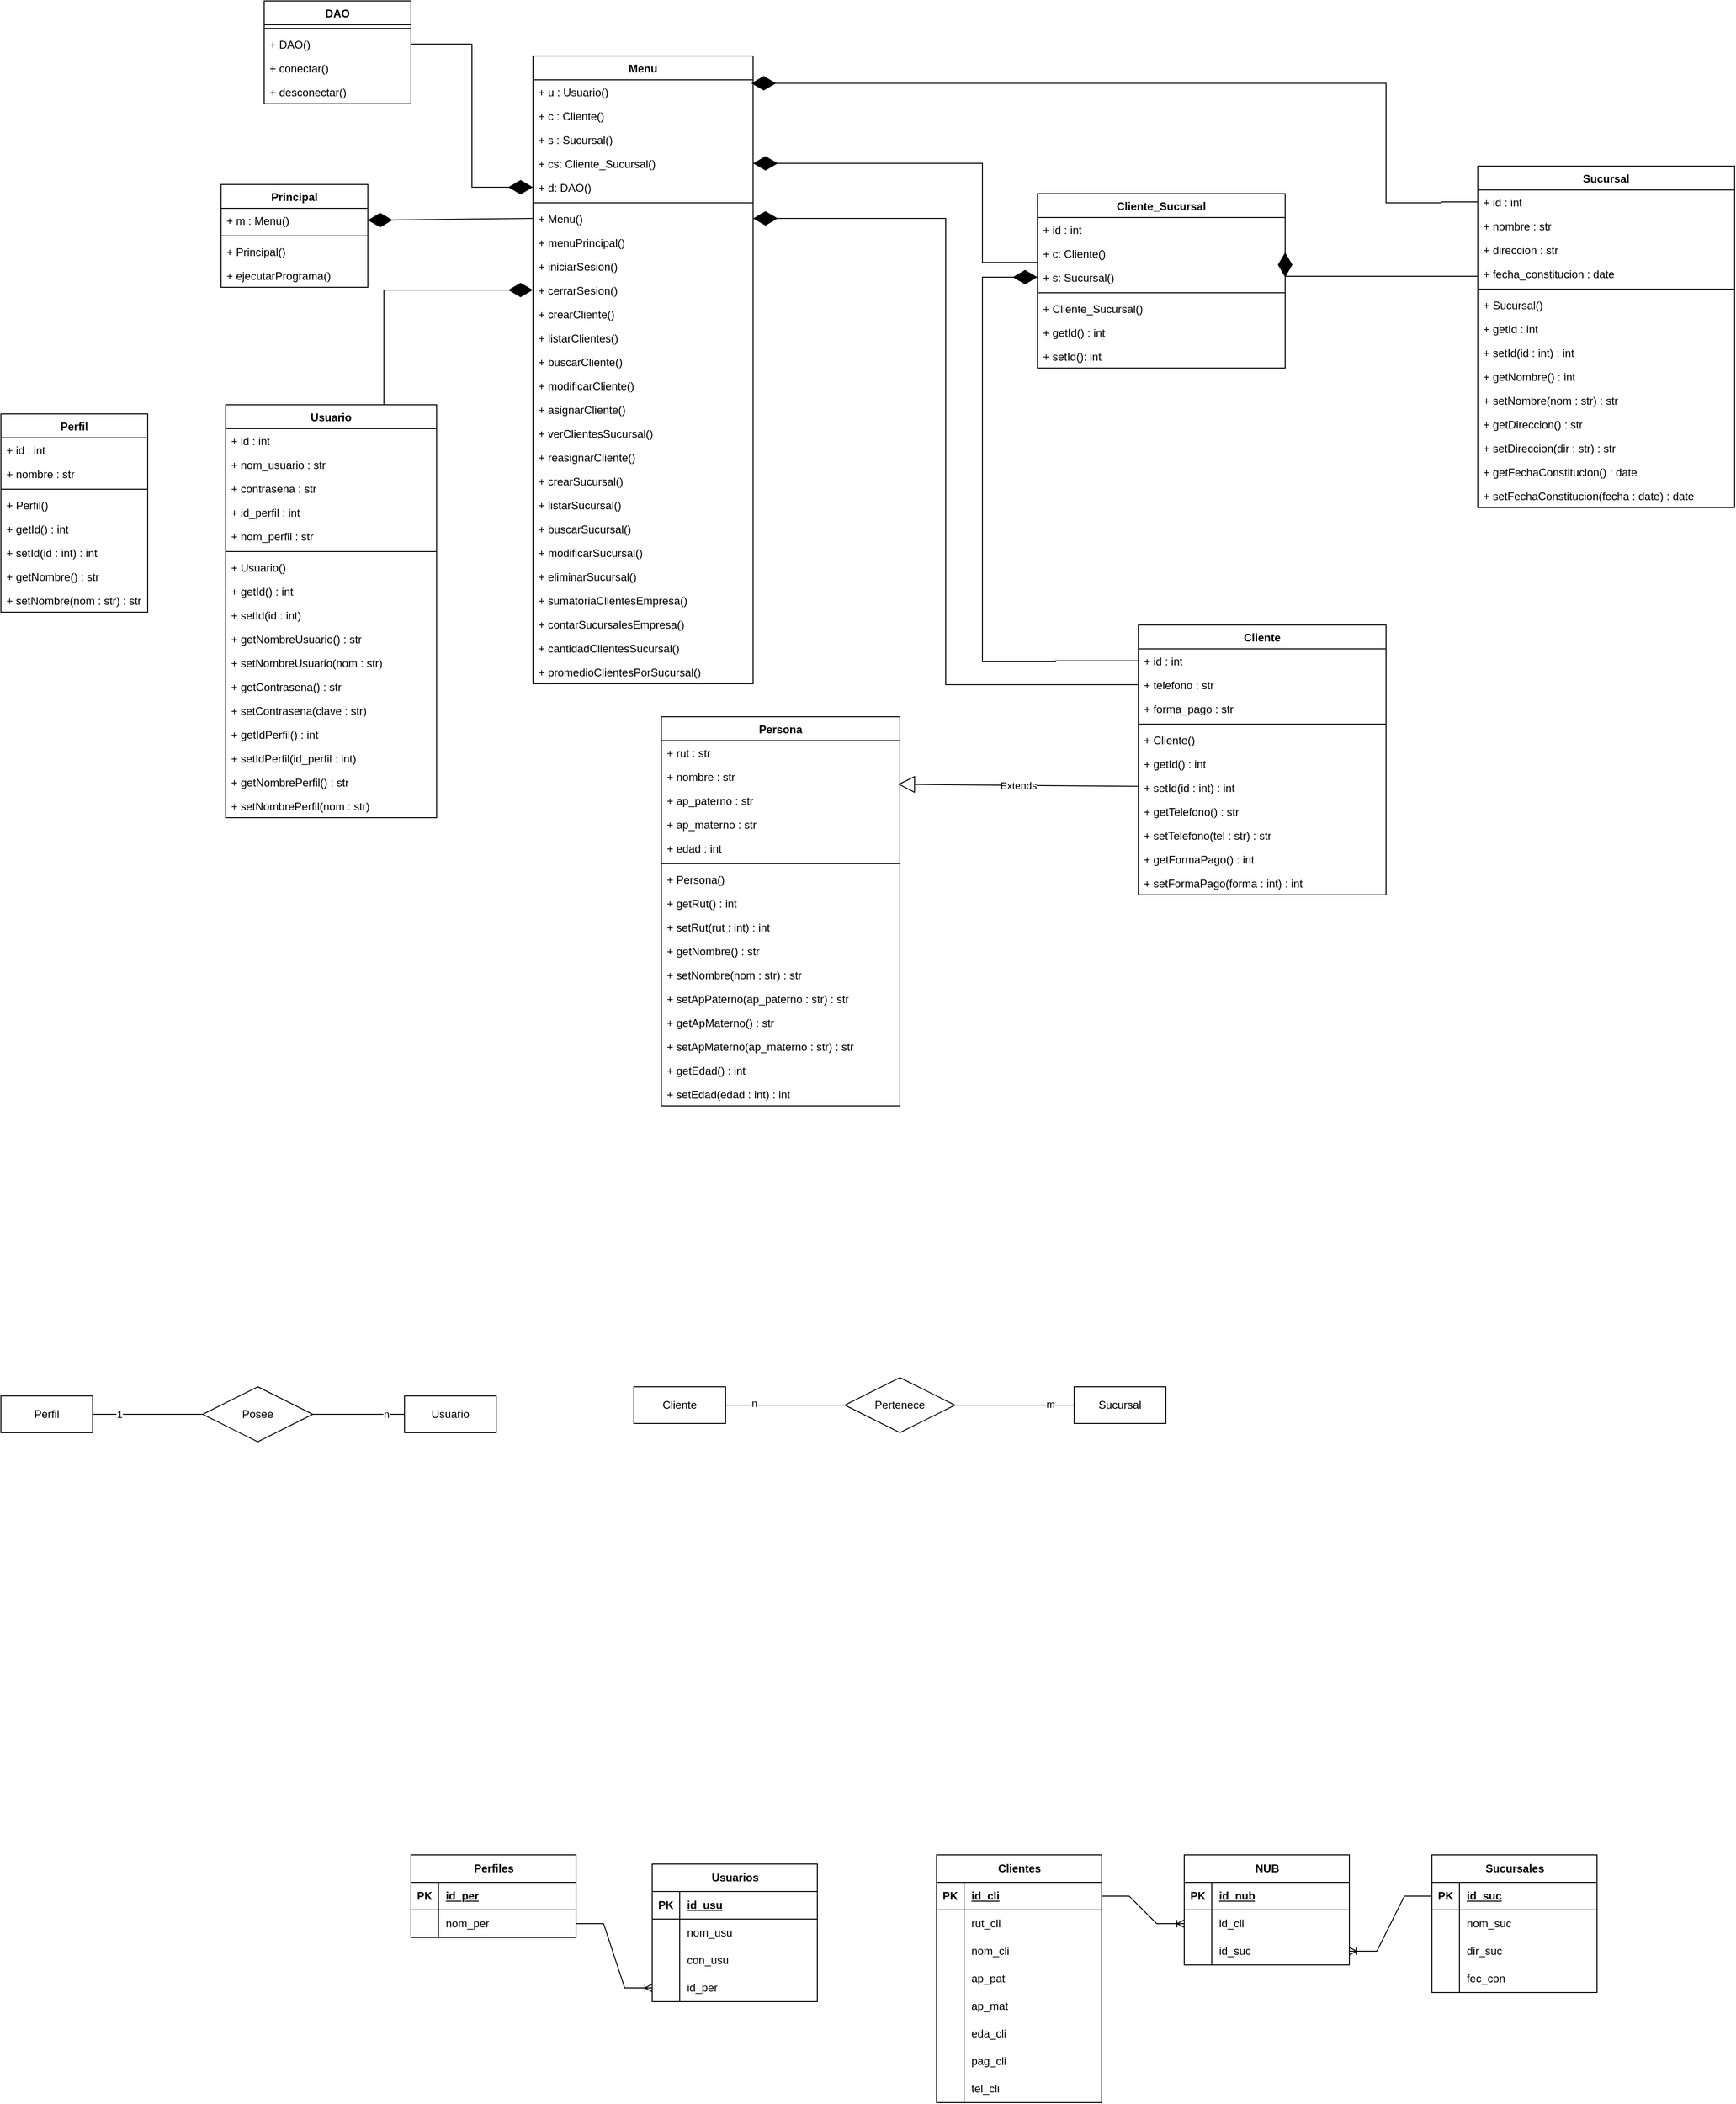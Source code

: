 <mxfile version="24.8.3">
  <diagram name="Página-1" id="bcuznpJK28jH4HmEhmc8">
    <mxGraphModel dx="3860" dy="2369" grid="1" gridSize="10" guides="1" tooltips="1" connect="1" arrows="1" fold="1" page="1" pageScale="1" pageWidth="827" pageHeight="1169" math="0" shadow="0">
      <root>
        <mxCell id="0" />
        <mxCell id="1" parent="0" />
        <mxCell id="VimbYRtwX1jeDUpYDx5M-1" value="Cliente" style="swimlane;fontStyle=1;align=center;verticalAlign=top;childLayout=stackLayout;horizontal=1;startSize=26;horizontalStack=0;resizeParent=1;resizeParentMax=0;resizeLast=0;collapsible=1;marginBottom=0;whiteSpace=wrap;html=1;" parent="1" vertex="1">
          <mxGeometry x="200" y="-50" width="270" height="294" as="geometry" />
        </mxCell>
        <mxCell id="VimbYRtwX1jeDUpYDx5M-2" value="+ id : int" style="text;strokeColor=none;fillColor=none;align=left;verticalAlign=top;spacingLeft=4;spacingRight=4;overflow=hidden;rotatable=0;points=[[0,0.5],[1,0.5]];portConstraint=eastwest;whiteSpace=wrap;html=1;" parent="VimbYRtwX1jeDUpYDx5M-1" vertex="1">
          <mxGeometry y="26" width="270" height="26" as="geometry" />
        </mxCell>
        <mxCell id="VimbYRtwX1jeDUpYDx5M-22" value="+ telefono : str" style="text;strokeColor=none;fillColor=none;align=left;verticalAlign=top;spacingLeft=4;spacingRight=4;overflow=hidden;rotatable=0;points=[[0,0.5],[1,0.5]];portConstraint=eastwest;whiteSpace=wrap;html=1;" parent="VimbYRtwX1jeDUpYDx5M-1" vertex="1">
          <mxGeometry y="52" width="270" height="26" as="geometry" />
        </mxCell>
        <mxCell id="VimbYRtwX1jeDUpYDx5M-23" value="+ forma_pago : str" style="text;strokeColor=none;fillColor=none;align=left;verticalAlign=top;spacingLeft=4;spacingRight=4;overflow=hidden;rotatable=0;points=[[0,0.5],[1,0.5]];portConstraint=eastwest;whiteSpace=wrap;html=1;" parent="VimbYRtwX1jeDUpYDx5M-1" vertex="1">
          <mxGeometry y="78" width="270" height="26" as="geometry" />
        </mxCell>
        <mxCell id="VimbYRtwX1jeDUpYDx5M-3" value="" style="line;strokeWidth=1;fillColor=none;align=left;verticalAlign=middle;spacingTop=-1;spacingLeft=3;spacingRight=3;rotatable=0;labelPosition=right;points=[];portConstraint=eastwest;strokeColor=inherit;" parent="VimbYRtwX1jeDUpYDx5M-1" vertex="1">
          <mxGeometry y="104" width="270" height="8" as="geometry" />
        </mxCell>
        <mxCell id="VimbYRtwX1jeDUpYDx5M-4" value="+ Cliente()" style="text;strokeColor=none;fillColor=none;align=left;verticalAlign=top;spacingLeft=4;spacingRight=4;overflow=hidden;rotatable=0;points=[[0,0.5],[1,0.5]];portConstraint=eastwest;whiteSpace=wrap;html=1;" parent="VimbYRtwX1jeDUpYDx5M-1" vertex="1">
          <mxGeometry y="112" width="270" height="26" as="geometry" />
        </mxCell>
        <mxCell id="VimbYRtwX1jeDUpYDx5M-24" value="+ getId() : int" style="text;strokeColor=none;fillColor=none;align=left;verticalAlign=top;spacingLeft=4;spacingRight=4;overflow=hidden;rotatable=0;points=[[0,0.5],[1,0.5]];portConstraint=eastwest;whiteSpace=wrap;html=1;" parent="VimbYRtwX1jeDUpYDx5M-1" vertex="1">
          <mxGeometry y="138" width="270" height="26" as="geometry" />
        </mxCell>
        <mxCell id="VimbYRtwX1jeDUpYDx5M-25" value="+ setId(id : int) : int" style="text;strokeColor=none;fillColor=none;align=left;verticalAlign=top;spacingLeft=4;spacingRight=4;overflow=hidden;rotatable=0;points=[[0,0.5],[1,0.5]];portConstraint=eastwest;whiteSpace=wrap;html=1;" parent="VimbYRtwX1jeDUpYDx5M-1" vertex="1">
          <mxGeometry y="164" width="270" height="26" as="geometry" />
        </mxCell>
        <mxCell id="VimbYRtwX1jeDUpYDx5M-36" value="+ getTelefono() : str" style="text;strokeColor=none;fillColor=none;align=left;verticalAlign=top;spacingLeft=4;spacingRight=4;overflow=hidden;rotatable=0;points=[[0,0.5],[1,0.5]];portConstraint=eastwest;whiteSpace=wrap;html=1;" parent="VimbYRtwX1jeDUpYDx5M-1" vertex="1">
          <mxGeometry y="190" width="270" height="26" as="geometry" />
        </mxCell>
        <mxCell id="VimbYRtwX1jeDUpYDx5M-37" value="+ setTelefono(tel : str) : str" style="text;strokeColor=none;fillColor=none;align=left;verticalAlign=top;spacingLeft=4;spacingRight=4;overflow=hidden;rotatable=0;points=[[0,0.5],[1,0.5]];portConstraint=eastwest;whiteSpace=wrap;html=1;" parent="VimbYRtwX1jeDUpYDx5M-1" vertex="1">
          <mxGeometry y="216" width="270" height="26" as="geometry" />
        </mxCell>
        <mxCell id="VimbYRtwX1jeDUpYDx5M-38" value="+ getFormaPago() : int" style="text;strokeColor=none;fillColor=none;align=left;verticalAlign=top;spacingLeft=4;spacingRight=4;overflow=hidden;rotatable=0;points=[[0,0.5],[1,0.5]];portConstraint=eastwest;whiteSpace=wrap;html=1;" parent="VimbYRtwX1jeDUpYDx5M-1" vertex="1">
          <mxGeometry y="242" width="270" height="26" as="geometry" />
        </mxCell>
        <mxCell id="VimbYRtwX1jeDUpYDx5M-39" value="+ setFormaPago(forma : int) : int" style="text;strokeColor=none;fillColor=none;align=left;verticalAlign=top;spacingLeft=4;spacingRight=4;overflow=hidden;rotatable=0;points=[[0,0.5],[1,0.5]];portConstraint=eastwest;whiteSpace=wrap;html=1;" parent="VimbYRtwX1jeDUpYDx5M-1" vertex="1">
          <mxGeometry y="268" width="270" height="26" as="geometry" />
        </mxCell>
        <mxCell id="VimbYRtwX1jeDUpYDx5M-5" value="Persona" style="swimlane;fontStyle=1;align=center;verticalAlign=top;childLayout=stackLayout;horizontal=1;startSize=26;horizontalStack=0;resizeParent=1;resizeParentMax=0;resizeLast=0;collapsible=1;marginBottom=0;whiteSpace=wrap;html=1;" parent="1" vertex="1">
          <mxGeometry x="-320" y="50" width="260" height="424" as="geometry" />
        </mxCell>
        <mxCell id="VimbYRtwX1jeDUpYDx5M-79" value="+ rut : str" style="text;strokeColor=none;fillColor=none;align=left;verticalAlign=top;spacingLeft=4;spacingRight=4;overflow=hidden;rotatable=0;points=[[0,0.5],[1,0.5]];portConstraint=eastwest;whiteSpace=wrap;html=1;" parent="VimbYRtwX1jeDUpYDx5M-5" vertex="1">
          <mxGeometry y="26" width="260" height="26" as="geometry" />
        </mxCell>
        <mxCell id="VimbYRtwX1jeDUpYDx5M-88" value="+ nombre : str" style="text;strokeColor=none;fillColor=none;align=left;verticalAlign=top;spacingLeft=4;spacingRight=4;overflow=hidden;rotatable=0;points=[[0,0.5],[1,0.5]];portConstraint=eastwest;whiteSpace=wrap;html=1;" parent="VimbYRtwX1jeDUpYDx5M-5" vertex="1">
          <mxGeometry y="52" width="260" height="26" as="geometry" />
        </mxCell>
        <mxCell id="VimbYRtwX1jeDUpYDx5M-89" value="+ ap_paterno : str" style="text;strokeColor=none;fillColor=none;align=left;verticalAlign=top;spacingLeft=4;spacingRight=4;overflow=hidden;rotatable=0;points=[[0,0.5],[1,0.5]];portConstraint=eastwest;whiteSpace=wrap;html=1;" parent="VimbYRtwX1jeDUpYDx5M-5" vertex="1">
          <mxGeometry y="78" width="260" height="26" as="geometry" />
        </mxCell>
        <mxCell id="VimbYRtwX1jeDUpYDx5M-90" value="+ ap_materno : str" style="text;strokeColor=none;fillColor=none;align=left;verticalAlign=top;spacingLeft=4;spacingRight=4;overflow=hidden;rotatable=0;points=[[0,0.5],[1,0.5]];portConstraint=eastwest;whiteSpace=wrap;html=1;" parent="VimbYRtwX1jeDUpYDx5M-5" vertex="1">
          <mxGeometry y="104" width="260" height="26" as="geometry" />
        </mxCell>
        <mxCell id="VimbYRtwX1jeDUpYDx5M-91" value="+ edad : int" style="text;strokeColor=none;fillColor=none;align=left;verticalAlign=top;spacingLeft=4;spacingRight=4;overflow=hidden;rotatable=0;points=[[0,0.5],[1,0.5]];portConstraint=eastwest;whiteSpace=wrap;html=1;" parent="VimbYRtwX1jeDUpYDx5M-5" vertex="1">
          <mxGeometry y="130" width="260" height="26" as="geometry" />
        </mxCell>
        <mxCell id="VimbYRtwX1jeDUpYDx5M-7" value="" style="line;strokeWidth=1;fillColor=none;align=left;verticalAlign=middle;spacingTop=-1;spacingLeft=3;spacingRight=3;rotatable=0;labelPosition=right;points=[];portConstraint=eastwest;strokeColor=inherit;" parent="VimbYRtwX1jeDUpYDx5M-5" vertex="1">
          <mxGeometry y="156" width="260" height="8" as="geometry" />
        </mxCell>
        <mxCell id="VimbYRtwX1jeDUpYDx5M-8" value="+ Persona()" style="text;strokeColor=none;fillColor=none;align=left;verticalAlign=top;spacingLeft=4;spacingRight=4;overflow=hidden;rotatable=0;points=[[0,0.5],[1,0.5]];portConstraint=eastwest;whiteSpace=wrap;html=1;" parent="VimbYRtwX1jeDUpYDx5M-5" vertex="1">
          <mxGeometry y="164" width="260" height="26" as="geometry" />
        </mxCell>
        <mxCell id="VimbYRtwX1jeDUpYDx5M-100" value="+ getRut() : int" style="text;strokeColor=none;fillColor=none;align=left;verticalAlign=top;spacingLeft=4;spacingRight=4;overflow=hidden;rotatable=0;points=[[0,0.5],[1,0.5]];portConstraint=eastwest;whiteSpace=wrap;html=1;" parent="VimbYRtwX1jeDUpYDx5M-5" vertex="1">
          <mxGeometry y="190" width="260" height="26" as="geometry" />
        </mxCell>
        <mxCell id="VimbYRtwX1jeDUpYDx5M-101" value="+ setRut(rut : int) : int" style="text;strokeColor=none;fillColor=none;align=left;verticalAlign=top;spacingLeft=4;spacingRight=4;overflow=hidden;rotatable=0;points=[[0,0.5],[1,0.5]];portConstraint=eastwest;whiteSpace=wrap;html=1;" parent="VimbYRtwX1jeDUpYDx5M-5" vertex="1">
          <mxGeometry y="216" width="260" height="26" as="geometry" />
        </mxCell>
        <mxCell id="VimbYRtwX1jeDUpYDx5M-102" value="+ getNombre() : str" style="text;strokeColor=none;fillColor=none;align=left;verticalAlign=top;spacingLeft=4;spacingRight=4;overflow=hidden;rotatable=0;points=[[0,0.5],[1,0.5]];portConstraint=eastwest;whiteSpace=wrap;html=1;" parent="VimbYRtwX1jeDUpYDx5M-5" vertex="1">
          <mxGeometry y="242" width="260" height="26" as="geometry" />
        </mxCell>
        <mxCell id="VimbYRtwX1jeDUpYDx5M-103" value="+ setNombre(nom : str) : str" style="text;strokeColor=none;fillColor=none;align=left;verticalAlign=top;spacingLeft=4;spacingRight=4;overflow=hidden;rotatable=0;points=[[0,0.5],[1,0.5]];portConstraint=eastwest;whiteSpace=wrap;html=1;" parent="VimbYRtwX1jeDUpYDx5M-5" vertex="1">
          <mxGeometry y="268" width="260" height="26" as="geometry" />
        </mxCell>
        <mxCell id="VimbYRtwX1jeDUpYDx5M-104" value="+ setApPaterno(ap_paterno : str) : str" style="text;strokeColor=none;fillColor=none;align=left;verticalAlign=top;spacingLeft=4;spacingRight=4;overflow=hidden;rotatable=0;points=[[0,0.5],[1,0.5]];portConstraint=eastwest;whiteSpace=wrap;html=1;" parent="VimbYRtwX1jeDUpYDx5M-5" vertex="1">
          <mxGeometry y="294" width="260" height="26" as="geometry" />
        </mxCell>
        <mxCell id="VimbYRtwX1jeDUpYDx5M-105" value="+ getApMaterno() : str" style="text;strokeColor=none;fillColor=none;align=left;verticalAlign=top;spacingLeft=4;spacingRight=4;overflow=hidden;rotatable=0;points=[[0,0.5],[1,0.5]];portConstraint=eastwest;whiteSpace=wrap;html=1;" parent="VimbYRtwX1jeDUpYDx5M-5" vertex="1">
          <mxGeometry y="320" width="260" height="26" as="geometry" />
        </mxCell>
        <mxCell id="VimbYRtwX1jeDUpYDx5M-106" value="+ setApMaterno(ap_materno : str) : str" style="text;strokeColor=none;fillColor=none;align=left;verticalAlign=top;spacingLeft=4;spacingRight=4;overflow=hidden;rotatable=0;points=[[0,0.5],[1,0.5]];portConstraint=eastwest;whiteSpace=wrap;html=1;" parent="VimbYRtwX1jeDUpYDx5M-5" vertex="1">
          <mxGeometry y="346" width="260" height="26" as="geometry" />
        </mxCell>
        <mxCell id="VimbYRtwX1jeDUpYDx5M-107" value="+ getEdad() : int" style="text;strokeColor=none;fillColor=none;align=left;verticalAlign=top;spacingLeft=4;spacingRight=4;overflow=hidden;rotatable=0;points=[[0,0.5],[1,0.5]];portConstraint=eastwest;whiteSpace=wrap;html=1;" parent="VimbYRtwX1jeDUpYDx5M-5" vertex="1">
          <mxGeometry y="372" width="260" height="26" as="geometry" />
        </mxCell>
        <mxCell id="VimbYRtwX1jeDUpYDx5M-108" value="+ setEdad(edad : int) : int" style="text;strokeColor=none;fillColor=none;align=left;verticalAlign=top;spacingLeft=4;spacingRight=4;overflow=hidden;rotatable=0;points=[[0,0.5],[1,0.5]];portConstraint=eastwest;whiteSpace=wrap;html=1;" parent="VimbYRtwX1jeDUpYDx5M-5" vertex="1">
          <mxGeometry y="398" width="260" height="26" as="geometry" />
        </mxCell>
        <mxCell id="VimbYRtwX1jeDUpYDx5M-9" value="Usuario" style="swimlane;fontStyle=1;align=center;verticalAlign=top;childLayout=stackLayout;horizontal=1;startSize=26;horizontalStack=0;resizeParent=1;resizeParentMax=0;resizeLast=0;collapsible=1;marginBottom=0;whiteSpace=wrap;html=1;" parent="1" vertex="1">
          <mxGeometry x="-795" y="-290" width="230" height="450" as="geometry" />
        </mxCell>
        <mxCell id="VimbYRtwX1jeDUpYDx5M-139" value="+ id : int" style="text;strokeColor=none;fillColor=none;align=left;verticalAlign=top;spacingLeft=4;spacingRight=4;overflow=hidden;rotatable=0;points=[[0,0.5],[1,0.5]];portConstraint=eastwest;whiteSpace=wrap;html=1;" parent="VimbYRtwX1jeDUpYDx5M-9" vertex="1">
          <mxGeometry y="26" width="230" height="26" as="geometry" />
        </mxCell>
        <mxCell id="-40k3vI94dDeHtTEXAKS-6" value="+ nom_usuario : str" style="text;strokeColor=none;fillColor=none;align=left;verticalAlign=top;spacingLeft=4;spacingRight=4;overflow=hidden;rotatable=0;points=[[0,0.5],[1,0.5]];portConstraint=eastwest;whiteSpace=wrap;html=1;" vertex="1" parent="VimbYRtwX1jeDUpYDx5M-9">
          <mxGeometry y="52" width="230" height="26" as="geometry" />
        </mxCell>
        <mxCell id="VimbYRtwX1jeDUpYDx5M-10" value="+ contrasena : str" style="text;strokeColor=none;fillColor=none;align=left;verticalAlign=top;spacingLeft=4;spacingRight=4;overflow=hidden;rotatable=0;points=[[0,0.5],[1,0.5]];portConstraint=eastwest;whiteSpace=wrap;html=1;" parent="VimbYRtwX1jeDUpYDx5M-9" vertex="1">
          <mxGeometry y="78" width="230" height="26" as="geometry" />
        </mxCell>
        <mxCell id="-40k3vI94dDeHtTEXAKS-3" value="+ id_perfil : int" style="text;strokeColor=none;fillColor=none;align=left;verticalAlign=top;spacingLeft=4;spacingRight=4;overflow=hidden;rotatable=0;points=[[0,0.5],[1,0.5]];portConstraint=eastwest;whiteSpace=wrap;html=1;" vertex="1" parent="VimbYRtwX1jeDUpYDx5M-9">
          <mxGeometry y="104" width="230" height="26" as="geometry" />
        </mxCell>
        <mxCell id="-40k3vI94dDeHtTEXAKS-2" value="+ nom_perfil : str" style="text;strokeColor=none;fillColor=none;align=left;verticalAlign=top;spacingLeft=4;spacingRight=4;overflow=hidden;rotatable=0;points=[[0,0.5],[1,0.5]];portConstraint=eastwest;whiteSpace=wrap;html=1;" vertex="1" parent="VimbYRtwX1jeDUpYDx5M-9">
          <mxGeometry y="130" width="230" height="26" as="geometry" />
        </mxCell>
        <mxCell id="VimbYRtwX1jeDUpYDx5M-11" value="" style="line;strokeWidth=1;fillColor=none;align=left;verticalAlign=middle;spacingTop=-1;spacingLeft=3;spacingRight=3;rotatable=0;labelPosition=right;points=[];portConstraint=eastwest;strokeColor=inherit;" parent="VimbYRtwX1jeDUpYDx5M-9" vertex="1">
          <mxGeometry y="156" width="230" height="8" as="geometry" />
        </mxCell>
        <mxCell id="VimbYRtwX1jeDUpYDx5M-12" value="+ Usuario()" style="text;strokeColor=none;fillColor=none;align=left;verticalAlign=top;spacingLeft=4;spacingRight=4;overflow=hidden;rotatable=0;points=[[0,0.5],[1,0.5]];portConstraint=eastwest;whiteSpace=wrap;html=1;" parent="VimbYRtwX1jeDUpYDx5M-9" vertex="1">
          <mxGeometry y="164" width="230" height="26" as="geometry" />
        </mxCell>
        <mxCell id="-40k3vI94dDeHtTEXAKS-5" value="+ getId() : int" style="text;strokeColor=none;fillColor=none;align=left;verticalAlign=top;spacingLeft=4;spacingRight=4;overflow=hidden;rotatable=0;points=[[0,0.5],[1,0.5]];portConstraint=eastwest;whiteSpace=wrap;html=1;" vertex="1" parent="VimbYRtwX1jeDUpYDx5M-9">
          <mxGeometry y="190" width="230" height="26" as="geometry" />
        </mxCell>
        <mxCell id="-40k3vI94dDeHtTEXAKS-4" value="+ setId(id : int)&amp;nbsp;" style="text;strokeColor=none;fillColor=none;align=left;verticalAlign=top;spacingLeft=4;spacingRight=4;overflow=hidden;rotatable=0;points=[[0,0.5],[1,0.5]];portConstraint=eastwest;whiteSpace=wrap;html=1;" vertex="1" parent="VimbYRtwX1jeDUpYDx5M-9">
          <mxGeometry y="216" width="230" height="26" as="geometry" />
        </mxCell>
        <mxCell id="-40k3vI94dDeHtTEXAKS-8" value="+ getNombreUsuario() : str" style="text;strokeColor=none;fillColor=none;align=left;verticalAlign=top;spacingLeft=4;spacingRight=4;overflow=hidden;rotatable=0;points=[[0,0.5],[1,0.5]];portConstraint=eastwest;whiteSpace=wrap;html=1;" vertex="1" parent="VimbYRtwX1jeDUpYDx5M-9">
          <mxGeometry y="242" width="230" height="26" as="geometry" />
        </mxCell>
        <mxCell id="-40k3vI94dDeHtTEXAKS-7" value="+ setNombreUsuario(nom : str)&amp;nbsp;" style="text;strokeColor=none;fillColor=none;align=left;verticalAlign=top;spacingLeft=4;spacingRight=4;overflow=hidden;rotatable=0;points=[[0,0.5],[1,0.5]];portConstraint=eastwest;whiteSpace=wrap;html=1;" vertex="1" parent="VimbYRtwX1jeDUpYDx5M-9">
          <mxGeometry y="268" width="230" height="26" as="geometry" />
        </mxCell>
        <mxCell id="VimbYRtwX1jeDUpYDx5M-109" value="+ getContrasena() : str" style="text;strokeColor=none;fillColor=none;align=left;verticalAlign=top;spacingLeft=4;spacingRight=4;overflow=hidden;rotatable=0;points=[[0,0.5],[1,0.5]];portConstraint=eastwest;whiteSpace=wrap;html=1;" parent="VimbYRtwX1jeDUpYDx5M-9" vertex="1">
          <mxGeometry y="294" width="230" height="26" as="geometry" />
        </mxCell>
        <mxCell id="VimbYRtwX1jeDUpYDx5M-110" value="+ setContrasena(clave : str)&amp;nbsp;" style="text;strokeColor=none;fillColor=none;align=left;verticalAlign=top;spacingLeft=4;spacingRight=4;overflow=hidden;rotatable=0;points=[[0,0.5],[1,0.5]];portConstraint=eastwest;whiteSpace=wrap;html=1;" parent="VimbYRtwX1jeDUpYDx5M-9" vertex="1">
          <mxGeometry y="320" width="230" height="26" as="geometry" />
        </mxCell>
        <mxCell id="-40k3vI94dDeHtTEXAKS-10" value="+ getIdPerfil() : int" style="text;strokeColor=none;fillColor=none;align=left;verticalAlign=top;spacingLeft=4;spacingRight=4;overflow=hidden;rotatable=0;points=[[0,0.5],[1,0.5]];portConstraint=eastwest;whiteSpace=wrap;html=1;" vertex="1" parent="VimbYRtwX1jeDUpYDx5M-9">
          <mxGeometry y="346" width="230" height="26" as="geometry" />
        </mxCell>
        <mxCell id="-40k3vI94dDeHtTEXAKS-9" value="+ setIdPerfil(id_perfil : int)" style="text;strokeColor=none;fillColor=none;align=left;verticalAlign=top;spacingLeft=4;spacingRight=4;overflow=hidden;rotatable=0;points=[[0,0.5],[1,0.5]];portConstraint=eastwest;whiteSpace=wrap;html=1;" vertex="1" parent="VimbYRtwX1jeDUpYDx5M-9">
          <mxGeometry y="372" width="230" height="26" as="geometry" />
        </mxCell>
        <mxCell id="-40k3vI94dDeHtTEXAKS-12" value="+ getNombrePerfil() : str" style="text;strokeColor=none;fillColor=none;align=left;verticalAlign=top;spacingLeft=4;spacingRight=4;overflow=hidden;rotatable=0;points=[[0,0.5],[1,0.5]];portConstraint=eastwest;whiteSpace=wrap;html=1;" vertex="1" parent="VimbYRtwX1jeDUpYDx5M-9">
          <mxGeometry y="398" width="230" height="26" as="geometry" />
        </mxCell>
        <mxCell id="-40k3vI94dDeHtTEXAKS-11" value="+ setNombrePerfil(nom : str)" style="text;strokeColor=none;fillColor=none;align=left;verticalAlign=top;spacingLeft=4;spacingRight=4;overflow=hidden;rotatable=0;points=[[0,0.5],[1,0.5]];portConstraint=eastwest;whiteSpace=wrap;html=1;" vertex="1" parent="VimbYRtwX1jeDUpYDx5M-9">
          <mxGeometry y="424" width="230" height="26" as="geometry" />
        </mxCell>
        <mxCell id="VimbYRtwX1jeDUpYDx5M-13" value="Sucursal" style="swimlane;fontStyle=1;align=center;verticalAlign=top;childLayout=stackLayout;horizontal=1;startSize=26;horizontalStack=0;resizeParent=1;resizeParentMax=0;resizeLast=0;collapsible=1;marginBottom=0;whiteSpace=wrap;html=1;" parent="1" vertex="1">
          <mxGeometry x="570" y="-550" width="280" height="372" as="geometry">
            <mxRectangle x="450" y="80" width="90" height="30" as="alternateBounds" />
          </mxGeometry>
        </mxCell>
        <mxCell id="VimbYRtwX1jeDUpYDx5M-14" value="+ id : int" style="text;strokeColor=none;fillColor=none;align=left;verticalAlign=top;spacingLeft=4;spacingRight=4;overflow=hidden;rotatable=0;points=[[0,0.5],[1,0.5]];portConstraint=eastwest;whiteSpace=wrap;html=1;" parent="VimbYRtwX1jeDUpYDx5M-13" vertex="1">
          <mxGeometry y="26" width="280" height="26" as="geometry" />
        </mxCell>
        <mxCell id="VimbYRtwX1jeDUpYDx5M-48" value="+ nombre : str" style="text;strokeColor=none;fillColor=none;align=left;verticalAlign=top;spacingLeft=4;spacingRight=4;overflow=hidden;rotatable=0;points=[[0,0.5],[1,0.5]];portConstraint=eastwest;whiteSpace=wrap;html=1;" parent="VimbYRtwX1jeDUpYDx5M-13" vertex="1">
          <mxGeometry y="52" width="280" height="26" as="geometry" />
        </mxCell>
        <mxCell id="VimbYRtwX1jeDUpYDx5M-49" value="+ direccion : str" style="text;strokeColor=none;fillColor=none;align=left;verticalAlign=top;spacingLeft=4;spacingRight=4;overflow=hidden;rotatable=0;points=[[0,0.5],[1,0.5]];portConstraint=eastwest;whiteSpace=wrap;html=1;" parent="VimbYRtwX1jeDUpYDx5M-13" vertex="1">
          <mxGeometry y="78" width="280" height="26" as="geometry" />
        </mxCell>
        <mxCell id="VimbYRtwX1jeDUpYDx5M-50" value="+ fecha_constitucion : date" style="text;strokeColor=none;fillColor=none;align=left;verticalAlign=top;spacingLeft=4;spacingRight=4;overflow=hidden;rotatable=0;points=[[0,0.5],[1,0.5]];portConstraint=eastwest;whiteSpace=wrap;html=1;" parent="VimbYRtwX1jeDUpYDx5M-13" vertex="1">
          <mxGeometry y="104" width="280" height="26" as="geometry" />
        </mxCell>
        <mxCell id="VimbYRtwX1jeDUpYDx5M-15" value="" style="line;strokeWidth=1;fillColor=none;align=left;verticalAlign=middle;spacingTop=-1;spacingLeft=3;spacingRight=3;rotatable=0;labelPosition=right;points=[];portConstraint=eastwest;strokeColor=inherit;" parent="VimbYRtwX1jeDUpYDx5M-13" vertex="1">
          <mxGeometry y="130" width="280" height="8" as="geometry" />
        </mxCell>
        <mxCell id="VimbYRtwX1jeDUpYDx5M-16" value="+ Sucursal()" style="text;strokeColor=none;fillColor=none;align=left;verticalAlign=top;spacingLeft=4;spacingRight=4;overflow=hidden;rotatable=0;points=[[0,0.5],[1,0.5]];portConstraint=eastwest;whiteSpace=wrap;html=1;" parent="VimbYRtwX1jeDUpYDx5M-13" vertex="1">
          <mxGeometry y="138" width="280" height="26" as="geometry" />
        </mxCell>
        <mxCell id="VimbYRtwX1jeDUpYDx5M-52" value="+ getId : int" style="text;strokeColor=none;fillColor=none;align=left;verticalAlign=top;spacingLeft=4;spacingRight=4;overflow=hidden;rotatable=0;points=[[0,0.5],[1,0.5]];portConstraint=eastwest;whiteSpace=wrap;html=1;" parent="VimbYRtwX1jeDUpYDx5M-13" vertex="1">
          <mxGeometry y="164" width="280" height="26" as="geometry" />
        </mxCell>
        <mxCell id="VimbYRtwX1jeDUpYDx5M-53" value="+ setId(id : int) : int" style="text;strokeColor=none;fillColor=none;align=left;verticalAlign=top;spacingLeft=4;spacingRight=4;overflow=hidden;rotatable=0;points=[[0,0.5],[1,0.5]];portConstraint=eastwest;whiteSpace=wrap;html=1;" parent="VimbYRtwX1jeDUpYDx5M-13" vertex="1">
          <mxGeometry y="190" width="280" height="26" as="geometry" />
        </mxCell>
        <mxCell id="VimbYRtwX1jeDUpYDx5M-54" value="+ getNombre() : int" style="text;strokeColor=none;fillColor=none;align=left;verticalAlign=top;spacingLeft=4;spacingRight=4;overflow=hidden;rotatable=0;points=[[0,0.5],[1,0.5]];portConstraint=eastwest;whiteSpace=wrap;html=1;" parent="VimbYRtwX1jeDUpYDx5M-13" vertex="1">
          <mxGeometry y="216" width="280" height="26" as="geometry" />
        </mxCell>
        <mxCell id="VimbYRtwX1jeDUpYDx5M-55" value="+ setNombre(nom : str) : str" style="text;strokeColor=none;fillColor=none;align=left;verticalAlign=top;spacingLeft=4;spacingRight=4;overflow=hidden;rotatable=0;points=[[0,0.5],[1,0.5]];portConstraint=eastwest;whiteSpace=wrap;html=1;" parent="VimbYRtwX1jeDUpYDx5M-13" vertex="1">
          <mxGeometry y="242" width="280" height="26" as="geometry" />
        </mxCell>
        <mxCell id="VimbYRtwX1jeDUpYDx5M-56" value="+ getDireccion() : str" style="text;strokeColor=none;fillColor=none;align=left;verticalAlign=top;spacingLeft=4;spacingRight=4;overflow=hidden;rotatable=0;points=[[0,0.5],[1,0.5]];portConstraint=eastwest;whiteSpace=wrap;html=1;" parent="VimbYRtwX1jeDUpYDx5M-13" vertex="1">
          <mxGeometry y="268" width="280" height="26" as="geometry" />
        </mxCell>
        <mxCell id="VimbYRtwX1jeDUpYDx5M-57" value="+ setDireccion(dir : str) : str" style="text;strokeColor=none;fillColor=none;align=left;verticalAlign=top;spacingLeft=4;spacingRight=4;overflow=hidden;rotatable=0;points=[[0,0.5],[1,0.5]];portConstraint=eastwest;whiteSpace=wrap;html=1;" parent="VimbYRtwX1jeDUpYDx5M-13" vertex="1">
          <mxGeometry y="294" width="280" height="26" as="geometry" />
        </mxCell>
        <mxCell id="VimbYRtwX1jeDUpYDx5M-58" value="+ getFechaConstitucion() : date" style="text;strokeColor=none;fillColor=none;align=left;verticalAlign=top;spacingLeft=4;spacingRight=4;overflow=hidden;rotatable=0;points=[[0,0.5],[1,0.5]];portConstraint=eastwest;whiteSpace=wrap;html=1;" parent="VimbYRtwX1jeDUpYDx5M-13" vertex="1">
          <mxGeometry y="320" width="280" height="26" as="geometry" />
        </mxCell>
        <mxCell id="VimbYRtwX1jeDUpYDx5M-59" value="+ setFechaConstitucion(fecha : date) : date" style="text;strokeColor=none;fillColor=none;align=left;verticalAlign=top;spacingLeft=4;spacingRight=4;overflow=hidden;rotatable=0;points=[[0,0.5],[1,0.5]];portConstraint=eastwest;whiteSpace=wrap;html=1;" parent="VimbYRtwX1jeDUpYDx5M-13" vertex="1">
          <mxGeometry y="346" width="280" height="26" as="geometry" />
        </mxCell>
        <mxCell id="VimbYRtwX1jeDUpYDx5M-64" value="Principal" style="swimlane;fontStyle=1;align=center;verticalAlign=top;childLayout=stackLayout;horizontal=1;startSize=26;horizontalStack=0;resizeParent=1;resizeParentMax=0;resizeLast=0;collapsible=1;marginBottom=0;whiteSpace=wrap;html=1;" parent="1" vertex="1">
          <mxGeometry x="-800" y="-530" width="160" height="112" as="geometry" />
        </mxCell>
        <mxCell id="VimbYRtwX1jeDUpYDx5M-65" value="+ m : Menu()" style="text;strokeColor=none;fillColor=none;align=left;verticalAlign=top;spacingLeft=4;spacingRight=4;overflow=hidden;rotatable=0;points=[[0,0.5],[1,0.5]];portConstraint=eastwest;whiteSpace=wrap;html=1;" parent="VimbYRtwX1jeDUpYDx5M-64" vertex="1">
          <mxGeometry y="26" width="160" height="26" as="geometry" />
        </mxCell>
        <mxCell id="VimbYRtwX1jeDUpYDx5M-66" value="" style="line;strokeWidth=1;fillColor=none;align=left;verticalAlign=middle;spacingTop=-1;spacingLeft=3;spacingRight=3;rotatable=0;labelPosition=right;points=[];portConstraint=eastwest;strokeColor=inherit;" parent="VimbYRtwX1jeDUpYDx5M-64" vertex="1">
          <mxGeometry y="52" width="160" height="8" as="geometry" />
        </mxCell>
        <mxCell id="VimbYRtwX1jeDUpYDx5M-67" value="+ Principal()" style="text;strokeColor=none;fillColor=none;align=left;verticalAlign=top;spacingLeft=4;spacingRight=4;overflow=hidden;rotatable=0;points=[[0,0.5],[1,0.5]];portConstraint=eastwest;whiteSpace=wrap;html=1;" parent="VimbYRtwX1jeDUpYDx5M-64" vertex="1">
          <mxGeometry y="60" width="160" height="26" as="geometry" />
        </mxCell>
        <mxCell id="VimbYRtwX1jeDUpYDx5M-112" value="+ ejecutarPrograma()" style="text;strokeColor=none;fillColor=none;align=left;verticalAlign=top;spacingLeft=4;spacingRight=4;overflow=hidden;rotatable=0;points=[[0,0.5],[1,0.5]];portConstraint=eastwest;whiteSpace=wrap;html=1;" parent="VimbYRtwX1jeDUpYDx5M-64" vertex="1">
          <mxGeometry y="86" width="160" height="26" as="geometry" />
        </mxCell>
        <mxCell id="VimbYRtwX1jeDUpYDx5M-68" value="Menu" style="swimlane;fontStyle=1;align=center;verticalAlign=top;childLayout=stackLayout;horizontal=1;startSize=26;horizontalStack=0;resizeParent=1;resizeParentMax=0;resizeLast=0;collapsible=1;marginBottom=0;whiteSpace=wrap;html=1;" parent="1" vertex="1">
          <mxGeometry x="-460" y="-670" width="240" height="684" as="geometry" />
        </mxCell>
        <mxCell id="VimbYRtwX1jeDUpYDx5M-69" value="+ u : Usuario()" style="text;strokeColor=none;fillColor=none;align=left;verticalAlign=top;spacingLeft=4;spacingRight=4;overflow=hidden;rotatable=0;points=[[0,0.5],[1,0.5]];portConstraint=eastwest;whiteSpace=wrap;html=1;" parent="VimbYRtwX1jeDUpYDx5M-68" vertex="1">
          <mxGeometry y="26" width="240" height="26" as="geometry" />
        </mxCell>
        <mxCell id="VimbYRtwX1jeDUpYDx5M-115" value="+ c : Cliente()" style="text;strokeColor=none;fillColor=none;align=left;verticalAlign=top;spacingLeft=4;spacingRight=4;overflow=hidden;rotatable=0;points=[[0,0.5],[1,0.5]];portConstraint=eastwest;whiteSpace=wrap;html=1;" parent="VimbYRtwX1jeDUpYDx5M-68" vertex="1">
          <mxGeometry y="52" width="240" height="26" as="geometry" />
        </mxCell>
        <mxCell id="VimbYRtwX1jeDUpYDx5M-116" value="+ s : Sucursal()" style="text;strokeColor=none;fillColor=none;align=left;verticalAlign=top;spacingLeft=4;spacingRight=4;overflow=hidden;rotatable=0;points=[[0,0.5],[1,0.5]];portConstraint=eastwest;whiteSpace=wrap;html=1;" parent="VimbYRtwX1jeDUpYDx5M-68" vertex="1">
          <mxGeometry y="78" width="240" height="26" as="geometry" />
        </mxCell>
        <mxCell id="Ki8cOAJ9Kvggwe7b70fD-16" value="+ cs: Cliente_Sucursal()" style="text;strokeColor=none;fillColor=none;align=left;verticalAlign=top;spacingLeft=4;spacingRight=4;overflow=hidden;rotatable=0;points=[[0,0.5],[1,0.5]];portConstraint=eastwest;whiteSpace=wrap;html=1;" parent="VimbYRtwX1jeDUpYDx5M-68" vertex="1">
          <mxGeometry y="104" width="240" height="26" as="geometry" />
        </mxCell>
        <mxCell id="0sYLz73c0et33ZJCKaEU-11" value="+ d: DAO()" style="text;strokeColor=none;fillColor=none;align=left;verticalAlign=top;spacingLeft=4;spacingRight=4;overflow=hidden;rotatable=0;points=[[0,0.5],[1,0.5]];portConstraint=eastwest;whiteSpace=wrap;html=1;" parent="VimbYRtwX1jeDUpYDx5M-68" vertex="1">
          <mxGeometry y="130" width="240" height="26" as="geometry" />
        </mxCell>
        <mxCell id="VimbYRtwX1jeDUpYDx5M-70" value="" style="line;strokeWidth=1;fillColor=none;align=left;verticalAlign=middle;spacingTop=-1;spacingLeft=3;spacingRight=3;rotatable=0;labelPosition=right;points=[];portConstraint=eastwest;strokeColor=inherit;" parent="VimbYRtwX1jeDUpYDx5M-68" vertex="1">
          <mxGeometry y="156" width="240" height="8" as="geometry" />
        </mxCell>
        <mxCell id="VimbYRtwX1jeDUpYDx5M-71" value="+ Menu()" style="text;strokeColor=none;fillColor=none;align=left;verticalAlign=top;spacingLeft=4;spacingRight=4;overflow=hidden;rotatable=0;points=[[0,0.5],[1,0.5]];portConstraint=eastwest;whiteSpace=wrap;html=1;" parent="VimbYRtwX1jeDUpYDx5M-68" vertex="1">
          <mxGeometry y="164" width="240" height="26" as="geometry" />
        </mxCell>
        <mxCell id="VimbYRtwX1jeDUpYDx5M-117" value="+ menuPrincipal()" style="text;strokeColor=none;fillColor=none;align=left;verticalAlign=top;spacingLeft=4;spacingRight=4;overflow=hidden;rotatable=0;points=[[0,0.5],[1,0.5]];portConstraint=eastwest;whiteSpace=wrap;html=1;" parent="VimbYRtwX1jeDUpYDx5M-68" vertex="1">
          <mxGeometry y="190" width="240" height="26" as="geometry" />
        </mxCell>
        <mxCell id="VimbYRtwX1jeDUpYDx5M-118" value="+ iniciarSesion()" style="text;strokeColor=none;fillColor=none;align=left;verticalAlign=top;spacingLeft=4;spacingRight=4;overflow=hidden;rotatable=0;points=[[0,0.5],[1,0.5]];portConstraint=eastwest;whiteSpace=wrap;html=1;" parent="VimbYRtwX1jeDUpYDx5M-68" vertex="1">
          <mxGeometry y="216" width="240" height="26" as="geometry" />
        </mxCell>
        <mxCell id="VimbYRtwX1jeDUpYDx5M-119" value="+ cerrarSesion()" style="text;strokeColor=none;fillColor=none;align=left;verticalAlign=top;spacingLeft=4;spacingRight=4;overflow=hidden;rotatable=0;points=[[0,0.5],[1,0.5]];portConstraint=eastwest;whiteSpace=wrap;html=1;" parent="VimbYRtwX1jeDUpYDx5M-68" vertex="1">
          <mxGeometry y="242" width="240" height="26" as="geometry" />
        </mxCell>
        <mxCell id="VimbYRtwX1jeDUpYDx5M-120" value="+ crearCliente()" style="text;strokeColor=none;fillColor=none;align=left;verticalAlign=top;spacingLeft=4;spacingRight=4;overflow=hidden;rotatable=0;points=[[0,0.5],[1,0.5]];portConstraint=eastwest;whiteSpace=wrap;html=1;" parent="VimbYRtwX1jeDUpYDx5M-68" vertex="1">
          <mxGeometry y="268" width="240" height="26" as="geometry" />
        </mxCell>
        <mxCell id="VimbYRtwX1jeDUpYDx5M-121" value="+ listarClientes()" style="text;strokeColor=none;fillColor=none;align=left;verticalAlign=top;spacingLeft=4;spacingRight=4;overflow=hidden;rotatable=0;points=[[0,0.5],[1,0.5]];portConstraint=eastwest;whiteSpace=wrap;html=1;" parent="VimbYRtwX1jeDUpYDx5M-68" vertex="1">
          <mxGeometry y="294" width="240" height="26" as="geometry" />
        </mxCell>
        <mxCell id="VimbYRtwX1jeDUpYDx5M-122" value="+ buscarCliente()" style="text;strokeColor=none;fillColor=none;align=left;verticalAlign=top;spacingLeft=4;spacingRight=4;overflow=hidden;rotatable=0;points=[[0,0.5],[1,0.5]];portConstraint=eastwest;whiteSpace=wrap;html=1;" parent="VimbYRtwX1jeDUpYDx5M-68" vertex="1">
          <mxGeometry y="320" width="240" height="26" as="geometry" />
        </mxCell>
        <mxCell id="VimbYRtwX1jeDUpYDx5M-123" value="+ modificarCliente()" style="text;strokeColor=none;fillColor=none;align=left;verticalAlign=top;spacingLeft=4;spacingRight=4;overflow=hidden;rotatable=0;points=[[0,0.5],[1,0.5]];portConstraint=eastwest;whiteSpace=wrap;html=1;" parent="VimbYRtwX1jeDUpYDx5M-68" vertex="1">
          <mxGeometry y="346" width="240" height="26" as="geometry" />
        </mxCell>
        <mxCell id="VimbYRtwX1jeDUpYDx5M-147" value="+ asignarCliente()" style="text;strokeColor=none;fillColor=none;align=left;verticalAlign=top;spacingLeft=4;spacingRight=4;overflow=hidden;rotatable=0;points=[[0,0.5],[1,0.5]];portConstraint=eastwest;whiteSpace=wrap;html=1;" parent="VimbYRtwX1jeDUpYDx5M-68" vertex="1">
          <mxGeometry y="372" width="240" height="26" as="geometry" />
        </mxCell>
        <mxCell id="VimbYRtwX1jeDUpYDx5M-148" value="+ verClientesSucursal()" style="text;strokeColor=none;fillColor=none;align=left;verticalAlign=top;spacingLeft=4;spacingRight=4;overflow=hidden;rotatable=0;points=[[0,0.5],[1,0.5]];portConstraint=eastwest;whiteSpace=wrap;html=1;" parent="VimbYRtwX1jeDUpYDx5M-68" vertex="1">
          <mxGeometry y="398" width="240" height="26" as="geometry" />
        </mxCell>
        <mxCell id="VimbYRtwX1jeDUpYDx5M-149" value="+ reasignarCliente()" style="text;strokeColor=none;fillColor=none;align=left;verticalAlign=top;spacingLeft=4;spacingRight=4;overflow=hidden;rotatable=0;points=[[0,0.5],[1,0.5]];portConstraint=eastwest;whiteSpace=wrap;html=1;" parent="VimbYRtwX1jeDUpYDx5M-68" vertex="1">
          <mxGeometry y="424" width="240" height="26" as="geometry" />
        </mxCell>
        <mxCell id="VimbYRtwX1jeDUpYDx5M-124" value="+ crearSucursal()" style="text;strokeColor=none;fillColor=none;align=left;verticalAlign=top;spacingLeft=4;spacingRight=4;overflow=hidden;rotatable=0;points=[[0,0.5],[1,0.5]];portConstraint=eastwest;whiteSpace=wrap;html=1;" parent="VimbYRtwX1jeDUpYDx5M-68" vertex="1">
          <mxGeometry y="450" width="240" height="26" as="geometry" />
        </mxCell>
        <mxCell id="VimbYRtwX1jeDUpYDx5M-159" value="+ listarSucursal()" style="text;strokeColor=none;fillColor=none;align=left;verticalAlign=top;spacingLeft=4;spacingRight=4;overflow=hidden;rotatable=0;points=[[0,0.5],[1,0.5]];portConstraint=eastwest;whiteSpace=wrap;html=1;" parent="VimbYRtwX1jeDUpYDx5M-68" vertex="1">
          <mxGeometry y="476" width="240" height="26" as="geometry" />
        </mxCell>
        <mxCell id="VimbYRtwX1jeDUpYDx5M-158" value="+ buscarSucursal()" style="text;strokeColor=none;fillColor=none;align=left;verticalAlign=top;spacingLeft=4;spacingRight=4;overflow=hidden;rotatable=0;points=[[0,0.5],[1,0.5]];portConstraint=eastwest;whiteSpace=wrap;html=1;" parent="VimbYRtwX1jeDUpYDx5M-68" vertex="1">
          <mxGeometry y="502" width="240" height="26" as="geometry" />
        </mxCell>
        <mxCell id="VimbYRtwX1jeDUpYDx5M-157" value="+ modificarSucursal()" style="text;strokeColor=none;fillColor=none;align=left;verticalAlign=top;spacingLeft=4;spacingRight=4;overflow=hidden;rotatable=0;points=[[0,0.5],[1,0.5]];portConstraint=eastwest;whiteSpace=wrap;html=1;" parent="VimbYRtwX1jeDUpYDx5M-68" vertex="1">
          <mxGeometry y="528" width="240" height="26" as="geometry" />
        </mxCell>
        <mxCell id="VimbYRtwX1jeDUpYDx5M-161" value="+ eliminarSucursal()" style="text;strokeColor=none;fillColor=none;align=left;verticalAlign=top;spacingLeft=4;spacingRight=4;overflow=hidden;rotatable=0;points=[[0,0.5],[1,0.5]];portConstraint=eastwest;whiteSpace=wrap;html=1;" parent="VimbYRtwX1jeDUpYDx5M-68" vertex="1">
          <mxGeometry y="554" width="240" height="26" as="geometry" />
        </mxCell>
        <mxCell id="VimbYRtwX1jeDUpYDx5M-160" value="+ sumatoriaClientesEmpresa()" style="text;strokeColor=none;fillColor=none;align=left;verticalAlign=top;spacingLeft=4;spacingRight=4;overflow=hidden;rotatable=0;points=[[0,0.5],[1,0.5]];portConstraint=eastwest;whiteSpace=wrap;html=1;" parent="VimbYRtwX1jeDUpYDx5M-68" vertex="1">
          <mxGeometry y="580" width="240" height="26" as="geometry" />
        </mxCell>
        <mxCell id="VimbYRtwX1jeDUpYDx5M-162" value="+ contarSucursalesEmpresa()" style="text;strokeColor=none;fillColor=none;align=left;verticalAlign=top;spacingLeft=4;spacingRight=4;overflow=hidden;rotatable=0;points=[[0,0.5],[1,0.5]];portConstraint=eastwest;whiteSpace=wrap;html=1;" parent="VimbYRtwX1jeDUpYDx5M-68" vertex="1">
          <mxGeometry y="606" width="240" height="26" as="geometry" />
        </mxCell>
        <mxCell id="VimbYRtwX1jeDUpYDx5M-125" value="+ cantidadClientesSucursal()" style="text;strokeColor=none;fillColor=none;align=left;verticalAlign=top;spacingLeft=4;spacingRight=4;overflow=hidden;rotatable=0;points=[[0,0.5],[1,0.5]];portConstraint=eastwest;whiteSpace=wrap;html=1;" parent="VimbYRtwX1jeDUpYDx5M-68" vertex="1">
          <mxGeometry y="632" width="240" height="26" as="geometry" />
        </mxCell>
        <mxCell id="VimbYRtwX1jeDUpYDx5M-163" value="+ promedioClientesPorSucursal()" style="text;strokeColor=none;fillColor=none;align=left;verticalAlign=top;spacingLeft=4;spacingRight=4;overflow=hidden;rotatable=0;points=[[0,0.5],[1,0.5]];portConstraint=eastwest;whiteSpace=wrap;html=1;" parent="VimbYRtwX1jeDUpYDx5M-68" vertex="1">
          <mxGeometry y="658" width="240" height="26" as="geometry" />
        </mxCell>
        <mxCell id="VimbYRtwX1jeDUpYDx5M-111" value="Extends" style="endArrow=block;endSize=16;endFill=0;html=1;rounded=0;entryX=0.992;entryY=0.827;entryDx=0;entryDy=0;entryPerimeter=0;" parent="1" source="VimbYRtwX1jeDUpYDx5M-25" target="VimbYRtwX1jeDUpYDx5M-88" edge="1">
          <mxGeometry width="160" relative="1" as="geometry">
            <mxPoint x="-420" y="131" as="sourcePoint" />
            <mxPoint x="-530" y="79.0" as="targetPoint" />
          </mxGeometry>
        </mxCell>
        <mxCell id="VimbYRtwX1jeDUpYDx5M-130" value="Perfil" style="swimlane;fontStyle=1;align=center;verticalAlign=top;childLayout=stackLayout;horizontal=1;startSize=26;horizontalStack=0;resizeParent=1;resizeParentMax=0;resizeLast=0;collapsible=1;marginBottom=0;whiteSpace=wrap;html=1;" parent="1" vertex="1">
          <mxGeometry x="-1040" y="-280" width="160" height="216" as="geometry" />
        </mxCell>
        <mxCell id="VimbYRtwX1jeDUpYDx5M-131" value="+ id : int" style="text;strokeColor=none;fillColor=none;align=left;verticalAlign=top;spacingLeft=4;spacingRight=4;overflow=hidden;rotatable=0;points=[[0,0.5],[1,0.5]];portConstraint=eastwest;whiteSpace=wrap;html=1;" parent="VimbYRtwX1jeDUpYDx5M-130" vertex="1">
          <mxGeometry y="26" width="160" height="26" as="geometry" />
        </mxCell>
        <mxCell id="VimbYRtwX1jeDUpYDx5M-136" value="+ nombre : str" style="text;strokeColor=none;fillColor=none;align=left;verticalAlign=top;spacingLeft=4;spacingRight=4;overflow=hidden;rotatable=0;points=[[0,0.5],[1,0.5]];portConstraint=eastwest;whiteSpace=wrap;html=1;" parent="VimbYRtwX1jeDUpYDx5M-130" vertex="1">
          <mxGeometry y="52" width="160" height="26" as="geometry" />
        </mxCell>
        <mxCell id="VimbYRtwX1jeDUpYDx5M-132" value="" style="line;strokeWidth=1;fillColor=none;align=left;verticalAlign=middle;spacingTop=-1;spacingLeft=3;spacingRight=3;rotatable=0;labelPosition=right;points=[];portConstraint=eastwest;strokeColor=inherit;" parent="VimbYRtwX1jeDUpYDx5M-130" vertex="1">
          <mxGeometry y="78" width="160" height="8" as="geometry" />
        </mxCell>
        <mxCell id="VimbYRtwX1jeDUpYDx5M-133" value="+ Perfil()" style="text;strokeColor=none;fillColor=none;align=left;verticalAlign=top;spacingLeft=4;spacingRight=4;overflow=hidden;rotatable=0;points=[[0,0.5],[1,0.5]];portConstraint=eastwest;whiteSpace=wrap;html=1;" parent="VimbYRtwX1jeDUpYDx5M-130" vertex="1">
          <mxGeometry y="86" width="160" height="26" as="geometry" />
        </mxCell>
        <mxCell id="VimbYRtwX1jeDUpYDx5M-134" value="+ getId() : int" style="text;strokeColor=none;fillColor=none;align=left;verticalAlign=top;spacingLeft=4;spacingRight=4;overflow=hidden;rotatable=0;points=[[0,0.5],[1,0.5]];portConstraint=eastwest;whiteSpace=wrap;html=1;" parent="VimbYRtwX1jeDUpYDx5M-130" vertex="1">
          <mxGeometry y="112" width="160" height="26" as="geometry" />
        </mxCell>
        <mxCell id="VimbYRtwX1jeDUpYDx5M-138" value="+ setId(id : int) : int" style="text;strokeColor=none;fillColor=none;align=left;verticalAlign=top;spacingLeft=4;spacingRight=4;overflow=hidden;rotatable=0;points=[[0,0.5],[1,0.5]];portConstraint=eastwest;whiteSpace=wrap;html=1;" parent="VimbYRtwX1jeDUpYDx5M-130" vertex="1">
          <mxGeometry y="138" width="160" height="26" as="geometry" />
        </mxCell>
        <mxCell id="VimbYRtwX1jeDUpYDx5M-137" value="+ getNombre() : str" style="text;strokeColor=none;fillColor=none;align=left;verticalAlign=top;spacingLeft=4;spacingRight=4;overflow=hidden;rotatable=0;points=[[0,0.5],[1,0.5]];portConstraint=eastwest;whiteSpace=wrap;html=1;" parent="VimbYRtwX1jeDUpYDx5M-130" vertex="1">
          <mxGeometry y="164" width="160" height="26" as="geometry" />
        </mxCell>
        <mxCell id="VimbYRtwX1jeDUpYDx5M-135" value="+ setNombre(nom : str) : str" style="text;strokeColor=none;fillColor=none;align=left;verticalAlign=top;spacingLeft=4;spacingRight=4;overflow=hidden;rotatable=0;points=[[0,0.5],[1,0.5]];portConstraint=eastwest;whiteSpace=wrap;html=1;" parent="VimbYRtwX1jeDUpYDx5M-130" vertex="1">
          <mxGeometry y="190" width="160" height="26" as="geometry" />
        </mxCell>
        <mxCell id="VimbYRtwX1jeDUpYDx5M-153" value="" style="endArrow=diamondThin;endFill=1;endSize=24;html=1;rounded=0;exitX=0.75;exitY=0;exitDx=0;exitDy=0;entryX=0;entryY=0.5;entryDx=0;entryDy=0;edgeStyle=orthogonalEdgeStyle;" parent="1" source="VimbYRtwX1jeDUpYDx5M-9" target="VimbYRtwX1jeDUpYDx5M-119" edge="1">
          <mxGeometry width="160" relative="1" as="geometry">
            <mxPoint x="-210" y="-170" as="sourcePoint" />
            <mxPoint x="-370" y="-170" as="targetPoint" />
          </mxGeometry>
        </mxCell>
        <mxCell id="VimbYRtwX1jeDUpYDx5M-155" value="" style="endArrow=diamondThin;endFill=1;endSize=24;html=1;rounded=0;exitX=0;exitY=0.5;exitDx=0;exitDy=0;entryX=1;entryY=0.5;entryDx=0;entryDy=0;edgeStyle=orthogonalEdgeStyle;" parent="1" source="VimbYRtwX1jeDUpYDx5M-22" target="VimbYRtwX1jeDUpYDx5M-71" edge="1">
          <mxGeometry width="160" relative="1" as="geometry">
            <mxPoint x="-210" y="-290" as="sourcePoint" />
            <mxPoint x="-370" y="-290" as="targetPoint" />
          </mxGeometry>
        </mxCell>
        <mxCell id="VimbYRtwX1jeDUpYDx5M-156" value="" style="endArrow=diamondThin;endFill=1;endSize=24;html=1;rounded=0;exitX=0;exitY=0.5;exitDx=0;exitDy=0;entryX=0.992;entryY=0.144;entryDx=0;entryDy=0;edgeStyle=orthogonalEdgeStyle;entryPerimeter=0;" parent="1" source="VimbYRtwX1jeDUpYDx5M-14" target="VimbYRtwX1jeDUpYDx5M-69" edge="1">
          <mxGeometry width="160" relative="1" as="geometry">
            <mxPoint x="240" y="-180" as="sourcePoint" />
            <mxPoint x="80" y="-180" as="targetPoint" />
            <Array as="points">
              <mxPoint x="530" y="-510" />
              <mxPoint x="470" y="-510" />
              <mxPoint x="470" y="-640" />
            </Array>
          </mxGeometry>
        </mxCell>
        <mxCell id="VimbYRtwX1jeDUpYDx5M-151" value="" style="endArrow=diamondThin;endFill=1;endSize=24;html=1;rounded=0;exitX=0;exitY=0.5;exitDx=0;exitDy=0;entryX=1;entryY=0.5;entryDx=0;entryDy=0;" parent="1" source="VimbYRtwX1jeDUpYDx5M-71" target="VimbYRtwX1jeDUpYDx5M-65" edge="1">
          <mxGeometry width="160" relative="1" as="geometry">
            <mxPoint x="-480" y="-510" as="sourcePoint" />
            <mxPoint x="-360" y="-190" as="targetPoint" />
          </mxGeometry>
        </mxCell>
        <mxCell id="Ki8cOAJ9Kvggwe7b70fD-1" value="Cliente_Sucursal" style="swimlane;fontStyle=1;align=center;verticalAlign=top;childLayout=stackLayout;horizontal=1;startSize=26;horizontalStack=0;resizeParent=1;resizeParentMax=0;resizeLast=0;collapsible=1;marginBottom=0;whiteSpace=wrap;html=1;" parent="1" vertex="1">
          <mxGeometry x="90" y="-520" width="270" height="190" as="geometry" />
        </mxCell>
        <mxCell id="Ki8cOAJ9Kvggwe7b70fD-2" value="+ id : int" style="text;strokeColor=none;fillColor=none;align=left;verticalAlign=top;spacingLeft=4;spacingRight=4;overflow=hidden;rotatable=0;points=[[0,0.5],[1,0.5]];portConstraint=eastwest;whiteSpace=wrap;html=1;" parent="Ki8cOAJ9Kvggwe7b70fD-1" vertex="1">
          <mxGeometry y="26" width="270" height="26" as="geometry" />
        </mxCell>
        <mxCell id="Ki8cOAJ9Kvggwe7b70fD-3" value="+ c: Cliente()" style="text;strokeColor=none;fillColor=none;align=left;verticalAlign=top;spacingLeft=4;spacingRight=4;overflow=hidden;rotatable=0;points=[[0,0.5],[1,0.5]];portConstraint=eastwest;whiteSpace=wrap;html=1;" parent="Ki8cOAJ9Kvggwe7b70fD-1" vertex="1">
          <mxGeometry y="52" width="270" height="26" as="geometry" />
        </mxCell>
        <mxCell id="Ki8cOAJ9Kvggwe7b70fD-4" value="+ s: Sucursal()" style="text;strokeColor=none;fillColor=none;align=left;verticalAlign=top;spacingLeft=4;spacingRight=4;overflow=hidden;rotatable=0;points=[[0,0.5],[1,0.5]];portConstraint=eastwest;whiteSpace=wrap;html=1;" parent="Ki8cOAJ9Kvggwe7b70fD-1" vertex="1">
          <mxGeometry y="78" width="270" height="26" as="geometry" />
        </mxCell>
        <mxCell id="Ki8cOAJ9Kvggwe7b70fD-6" value="" style="line;strokeWidth=1;fillColor=none;align=left;verticalAlign=middle;spacingTop=-1;spacingLeft=3;spacingRight=3;rotatable=0;labelPosition=right;points=[];portConstraint=eastwest;strokeColor=inherit;" parent="Ki8cOAJ9Kvggwe7b70fD-1" vertex="1">
          <mxGeometry y="104" width="270" height="8" as="geometry" />
        </mxCell>
        <mxCell id="Ki8cOAJ9Kvggwe7b70fD-7" value="+ Cliente_Sucursal()" style="text;strokeColor=none;fillColor=none;align=left;verticalAlign=top;spacingLeft=4;spacingRight=4;overflow=hidden;rotatable=0;points=[[0,0.5],[1,0.5]];portConstraint=eastwest;whiteSpace=wrap;html=1;" parent="Ki8cOAJ9Kvggwe7b70fD-1" vertex="1">
          <mxGeometry y="112" width="270" height="26" as="geometry" />
        </mxCell>
        <mxCell id="Ki8cOAJ9Kvggwe7b70fD-8" value="+ getId() : int" style="text;strokeColor=none;fillColor=none;align=left;verticalAlign=top;spacingLeft=4;spacingRight=4;overflow=hidden;rotatable=0;points=[[0,0.5],[1,0.5]];portConstraint=eastwest;whiteSpace=wrap;html=1;" parent="Ki8cOAJ9Kvggwe7b70fD-1" vertex="1">
          <mxGeometry y="138" width="270" height="26" as="geometry" />
        </mxCell>
        <mxCell id="1kuTHDqhXIkA9Vy2qNOe-1" value="+ setId(): int" style="text;strokeColor=none;fillColor=none;align=left;verticalAlign=top;spacingLeft=4;spacingRight=4;overflow=hidden;rotatable=0;points=[[0,0.5],[1,0.5]];portConstraint=eastwest;whiteSpace=wrap;html=1;" parent="Ki8cOAJ9Kvggwe7b70fD-1" vertex="1">
          <mxGeometry y="164" width="270" height="26" as="geometry" />
        </mxCell>
        <mxCell id="Ki8cOAJ9Kvggwe7b70fD-15" value="" style="endArrow=diamondThin;endFill=1;endSize=24;html=1;rounded=0;exitX=0;exitY=0.5;exitDx=0;exitDy=0;entryX=0;entryY=0.5;entryDx=0;entryDy=0;edgeStyle=orthogonalEdgeStyle;" parent="1" source="VimbYRtwX1jeDUpYDx5M-2" target="Ki8cOAJ9Kvggwe7b70fD-4" edge="1">
          <mxGeometry width="160" relative="1" as="geometry">
            <mxPoint x="20" y="-140" as="sourcePoint" />
            <mxPoint x="-100" y="115" as="targetPoint" />
            <Array as="points">
              <mxPoint x="110" y="-10" />
              <mxPoint x="30" y="-10" />
              <mxPoint x="30" y="-429" />
            </Array>
          </mxGeometry>
        </mxCell>
        <mxCell id="Ki8cOAJ9Kvggwe7b70fD-17" value="" style="endArrow=diamondThin;endFill=1;endSize=24;html=1;rounded=0;exitX=0;exitY=0.5;exitDx=0;exitDy=0;entryX=1;entryY=0.5;entryDx=0;entryDy=0;edgeStyle=orthogonalEdgeStyle;" parent="1" source="VimbYRtwX1jeDUpYDx5M-50" target="Ki8cOAJ9Kvggwe7b70fD-4" edge="1">
          <mxGeometry width="160" relative="1" as="geometry">
            <mxPoint x="400" y="-114" as="sourcePoint" />
            <mxPoint x="410" y="-472" as="targetPoint" />
            <Array as="points">
              <mxPoint x="530" y="-430" />
              <mxPoint x="420" y="-430" />
            </Array>
          </mxGeometry>
        </mxCell>
        <mxCell id="Ki8cOAJ9Kvggwe7b70fD-21" value="" style="endArrow=diamondThin;endFill=1;endSize=24;html=1;rounded=0;exitX=0;exitY=0.5;exitDx=0;exitDy=0;entryX=1;entryY=0.5;entryDx=0;entryDy=0;edgeStyle=orthogonalEdgeStyle;" parent="1" target="Ki8cOAJ9Kvggwe7b70fD-16" edge="1" source="Ki8cOAJ9Kvggwe7b70fD-3">
          <mxGeometry width="160" relative="1" as="geometry">
            <mxPoint x="90" y="-455.0" as="sourcePoint" />
            <mxPoint x="-40" y="-540" as="targetPoint" />
            <Array as="points">
              <mxPoint x="30" y="-445" />
              <mxPoint x="30" y="-553" />
            </Array>
          </mxGeometry>
        </mxCell>
        <mxCell id="AotfKaf_3-2Vzydsg2lQ-1" value="Cliente" style="whiteSpace=wrap;html=1;align=center;" parent="1" vertex="1">
          <mxGeometry x="-350" y="780" width="100" height="40" as="geometry" />
        </mxCell>
        <mxCell id="AotfKaf_3-2Vzydsg2lQ-2" value="Sucursal" style="whiteSpace=wrap;html=1;align=center;" parent="1" vertex="1">
          <mxGeometry x="130" y="780" width="100" height="40" as="geometry" />
        </mxCell>
        <mxCell id="AotfKaf_3-2Vzydsg2lQ-3" value="Pertenece" style="shape=rhombus;perimeter=rhombusPerimeter;whiteSpace=wrap;html=1;align=center;" parent="1" vertex="1">
          <mxGeometry x="-120" y="770" width="120" height="60" as="geometry" />
        </mxCell>
        <mxCell id="AotfKaf_3-2Vzydsg2lQ-4" value="" style="endArrow=none;html=1;rounded=0;exitX=1;exitY=0.5;exitDx=0;exitDy=0;entryX=0;entryY=0.5;entryDx=0;entryDy=0;" parent="1" source="AotfKaf_3-2Vzydsg2lQ-1" target="AotfKaf_3-2Vzydsg2lQ-3" edge="1">
          <mxGeometry relative="1" as="geometry">
            <mxPoint x="-170" y="660" as="sourcePoint" />
            <mxPoint x="-10" y="660" as="targetPoint" />
            <Array as="points">
              <mxPoint x="-180" y="800" />
            </Array>
          </mxGeometry>
        </mxCell>
        <mxCell id="AotfKaf_3-2Vzydsg2lQ-6" value="n" style="edgeLabel;html=1;align=center;verticalAlign=middle;resizable=0;points=[];" parent="AotfKaf_3-2Vzydsg2lQ-4" vertex="1" connectable="0">
          <mxGeometry x="-0.521" y="2" relative="1" as="geometry">
            <mxPoint as="offset" />
          </mxGeometry>
        </mxCell>
        <mxCell id="AotfKaf_3-2Vzydsg2lQ-5" value="" style="endArrow=none;html=1;rounded=0;exitX=1;exitY=0.5;exitDx=0;exitDy=0;entryX=0;entryY=0.5;entryDx=0;entryDy=0;" parent="1" source="AotfKaf_3-2Vzydsg2lQ-3" target="AotfKaf_3-2Vzydsg2lQ-2" edge="1">
          <mxGeometry relative="1" as="geometry">
            <mxPoint x="30" y="860" as="sourcePoint" />
            <mxPoint x="160" y="860" as="targetPoint" />
          </mxGeometry>
        </mxCell>
        <mxCell id="AotfKaf_3-2Vzydsg2lQ-7" value="m" style="edgeLabel;html=1;align=center;verticalAlign=middle;resizable=0;points=[];" parent="AotfKaf_3-2Vzydsg2lQ-5" vertex="1" connectable="0">
          <mxGeometry x="0.6" y="1" relative="1" as="geometry">
            <mxPoint as="offset" />
          </mxGeometry>
        </mxCell>
        <mxCell id="AotfKaf_3-2Vzydsg2lQ-8" value="Usuario" style="whiteSpace=wrap;html=1;align=center;" parent="1" vertex="1">
          <mxGeometry x="-600" y="790" width="100" height="40" as="geometry" />
        </mxCell>
        <mxCell id="AotfKaf_3-2Vzydsg2lQ-9" value="Perfil" style="whiteSpace=wrap;html=1;align=center;" parent="1" vertex="1">
          <mxGeometry x="-1040" y="790" width="100" height="40" as="geometry" />
        </mxCell>
        <mxCell id="AotfKaf_3-2Vzydsg2lQ-17" value="" style="endArrow=none;html=1;rounded=0;exitX=1;exitY=0.5;exitDx=0;exitDy=0;entryX=0;entryY=0.5;entryDx=0;entryDy=0;" parent="1" source="AotfKaf_3-2Vzydsg2lQ-9" target="AotfKaf_3-2Vzydsg2lQ-19" edge="1">
          <mxGeometry relative="1" as="geometry">
            <mxPoint x="-910" y="740" as="sourcePoint" />
            <mxPoint x="-670" y="600" as="targetPoint" />
          </mxGeometry>
        </mxCell>
        <mxCell id="AotfKaf_3-2Vzydsg2lQ-18" value="1" style="edgeLabel;html=1;align=center;verticalAlign=middle;resizable=0;points=[];" parent="AotfKaf_3-2Vzydsg2lQ-17" vertex="1" connectable="0">
          <mxGeometry x="-0.521" y="2" relative="1" as="geometry">
            <mxPoint y="2" as="offset" />
          </mxGeometry>
        </mxCell>
        <mxCell id="AotfKaf_3-2Vzydsg2lQ-19" value="Posee" style="shape=rhombus;perimeter=rhombusPerimeter;whiteSpace=wrap;html=1;align=center;" parent="1" vertex="1">
          <mxGeometry x="-820" y="780" width="120" height="60" as="geometry" />
        </mxCell>
        <mxCell id="AotfKaf_3-2Vzydsg2lQ-20" value="" style="endArrow=none;html=1;rounded=0;exitX=1;exitY=0.5;exitDx=0;exitDy=0;entryX=0;entryY=0.5;entryDx=0;entryDy=0;" parent="1" source="AotfKaf_3-2Vzydsg2lQ-19" target="AotfKaf_3-2Vzydsg2lQ-8" edge="1">
          <mxGeometry relative="1" as="geometry">
            <mxPoint x="-630" y="800" as="sourcePoint" />
            <mxPoint x="-530" y="740" as="targetPoint" />
          </mxGeometry>
        </mxCell>
        <mxCell id="AotfKaf_3-2Vzydsg2lQ-21" value="n" style="edgeLabel;html=1;align=center;verticalAlign=middle;resizable=0;points=[];" parent="AotfKaf_3-2Vzydsg2lQ-20" vertex="1" connectable="0">
          <mxGeometry x="0.6" y="1" relative="1" as="geometry">
            <mxPoint y="1" as="offset" />
          </mxGeometry>
        </mxCell>
        <mxCell id="AotfKaf_3-2Vzydsg2lQ-22" value="Clientes" style="shape=table;startSize=30;container=1;collapsible=1;childLayout=tableLayout;fixedRows=1;rowLines=0;fontStyle=1;align=center;resizeLast=1;html=1;" parent="1" vertex="1">
          <mxGeometry x="-20" y="1290" width="180" height="270" as="geometry" />
        </mxCell>
        <mxCell id="AotfKaf_3-2Vzydsg2lQ-23" value="" style="shape=tableRow;horizontal=0;startSize=0;swimlaneHead=0;swimlaneBody=0;fillColor=none;collapsible=0;dropTarget=0;points=[[0,0.5],[1,0.5]];portConstraint=eastwest;top=0;left=0;right=0;bottom=1;" parent="AotfKaf_3-2Vzydsg2lQ-22" vertex="1">
          <mxGeometry y="30" width="180" height="30" as="geometry" />
        </mxCell>
        <mxCell id="AotfKaf_3-2Vzydsg2lQ-24" value="PK" style="shape=partialRectangle;connectable=0;fillColor=none;top=0;left=0;bottom=0;right=0;fontStyle=1;overflow=hidden;whiteSpace=wrap;html=1;" parent="AotfKaf_3-2Vzydsg2lQ-23" vertex="1">
          <mxGeometry width="30" height="30" as="geometry">
            <mxRectangle width="30" height="30" as="alternateBounds" />
          </mxGeometry>
        </mxCell>
        <mxCell id="AotfKaf_3-2Vzydsg2lQ-25" value="id_cli" style="shape=partialRectangle;connectable=0;fillColor=none;top=0;left=0;bottom=0;right=0;align=left;spacingLeft=6;fontStyle=5;overflow=hidden;whiteSpace=wrap;html=1;" parent="AotfKaf_3-2Vzydsg2lQ-23" vertex="1">
          <mxGeometry x="30" width="150" height="30" as="geometry">
            <mxRectangle width="150" height="30" as="alternateBounds" />
          </mxGeometry>
        </mxCell>
        <mxCell id="AotfKaf_3-2Vzydsg2lQ-26" value="" style="shape=tableRow;horizontal=0;startSize=0;swimlaneHead=0;swimlaneBody=0;fillColor=none;collapsible=0;dropTarget=0;points=[[0,0.5],[1,0.5]];portConstraint=eastwest;top=0;left=0;right=0;bottom=0;" parent="AotfKaf_3-2Vzydsg2lQ-22" vertex="1">
          <mxGeometry y="60" width="180" height="30" as="geometry" />
        </mxCell>
        <mxCell id="AotfKaf_3-2Vzydsg2lQ-27" value="" style="shape=partialRectangle;connectable=0;fillColor=none;top=0;left=0;bottom=0;right=0;editable=1;overflow=hidden;whiteSpace=wrap;html=1;" parent="AotfKaf_3-2Vzydsg2lQ-26" vertex="1">
          <mxGeometry width="30" height="30" as="geometry">
            <mxRectangle width="30" height="30" as="alternateBounds" />
          </mxGeometry>
        </mxCell>
        <mxCell id="AotfKaf_3-2Vzydsg2lQ-28" value="rut_cli" style="shape=partialRectangle;connectable=0;fillColor=none;top=0;left=0;bottom=0;right=0;align=left;spacingLeft=6;overflow=hidden;whiteSpace=wrap;html=1;" parent="AotfKaf_3-2Vzydsg2lQ-26" vertex="1">
          <mxGeometry x="30" width="150" height="30" as="geometry">
            <mxRectangle width="150" height="30" as="alternateBounds" />
          </mxGeometry>
        </mxCell>
        <mxCell id="AotfKaf_3-2Vzydsg2lQ-29" value="" style="shape=tableRow;horizontal=0;startSize=0;swimlaneHead=0;swimlaneBody=0;fillColor=none;collapsible=0;dropTarget=0;points=[[0,0.5],[1,0.5]];portConstraint=eastwest;top=0;left=0;right=0;bottom=0;" parent="AotfKaf_3-2Vzydsg2lQ-22" vertex="1">
          <mxGeometry y="90" width="180" height="30" as="geometry" />
        </mxCell>
        <mxCell id="AotfKaf_3-2Vzydsg2lQ-30" value="" style="shape=partialRectangle;connectable=0;fillColor=none;top=0;left=0;bottom=0;right=0;editable=1;overflow=hidden;whiteSpace=wrap;html=1;" parent="AotfKaf_3-2Vzydsg2lQ-29" vertex="1">
          <mxGeometry width="30" height="30" as="geometry">
            <mxRectangle width="30" height="30" as="alternateBounds" />
          </mxGeometry>
        </mxCell>
        <mxCell id="AotfKaf_3-2Vzydsg2lQ-31" value="nom_cli" style="shape=partialRectangle;connectable=0;fillColor=none;top=0;left=0;bottom=0;right=0;align=left;spacingLeft=6;overflow=hidden;whiteSpace=wrap;html=1;" parent="AotfKaf_3-2Vzydsg2lQ-29" vertex="1">
          <mxGeometry x="30" width="150" height="30" as="geometry">
            <mxRectangle width="150" height="30" as="alternateBounds" />
          </mxGeometry>
        </mxCell>
        <mxCell id="AotfKaf_3-2Vzydsg2lQ-32" value="" style="shape=tableRow;horizontal=0;startSize=0;swimlaneHead=0;swimlaneBody=0;fillColor=none;collapsible=0;dropTarget=0;points=[[0,0.5],[1,0.5]];portConstraint=eastwest;top=0;left=0;right=0;bottom=0;" parent="AotfKaf_3-2Vzydsg2lQ-22" vertex="1">
          <mxGeometry y="120" width="180" height="30" as="geometry" />
        </mxCell>
        <mxCell id="AotfKaf_3-2Vzydsg2lQ-33" value="" style="shape=partialRectangle;connectable=0;fillColor=none;top=0;left=0;bottom=0;right=0;editable=1;overflow=hidden;whiteSpace=wrap;html=1;" parent="AotfKaf_3-2Vzydsg2lQ-32" vertex="1">
          <mxGeometry width="30" height="30" as="geometry">
            <mxRectangle width="30" height="30" as="alternateBounds" />
          </mxGeometry>
        </mxCell>
        <mxCell id="AotfKaf_3-2Vzydsg2lQ-34" value="ap_pat" style="shape=partialRectangle;connectable=0;fillColor=none;top=0;left=0;bottom=0;right=0;align=left;spacingLeft=6;overflow=hidden;whiteSpace=wrap;html=1;" parent="AotfKaf_3-2Vzydsg2lQ-32" vertex="1">
          <mxGeometry x="30" width="150" height="30" as="geometry">
            <mxRectangle width="150" height="30" as="alternateBounds" />
          </mxGeometry>
        </mxCell>
        <mxCell id="0sYLz73c0et33ZJCKaEU-32" style="shape=tableRow;horizontal=0;startSize=0;swimlaneHead=0;swimlaneBody=0;fillColor=none;collapsible=0;dropTarget=0;points=[[0,0.5],[1,0.5]];portConstraint=eastwest;top=0;left=0;right=0;bottom=0;" parent="AotfKaf_3-2Vzydsg2lQ-22" vertex="1">
          <mxGeometry y="150" width="180" height="30" as="geometry" />
        </mxCell>
        <mxCell id="0sYLz73c0et33ZJCKaEU-33" style="shape=partialRectangle;connectable=0;fillColor=none;top=0;left=0;bottom=0;right=0;editable=1;overflow=hidden;whiteSpace=wrap;html=1;" parent="0sYLz73c0et33ZJCKaEU-32" vertex="1">
          <mxGeometry width="30" height="30" as="geometry">
            <mxRectangle width="30" height="30" as="alternateBounds" />
          </mxGeometry>
        </mxCell>
        <mxCell id="0sYLz73c0et33ZJCKaEU-34" value="ap_mat" style="shape=partialRectangle;connectable=0;fillColor=none;top=0;left=0;bottom=0;right=0;align=left;spacingLeft=6;overflow=hidden;whiteSpace=wrap;html=1;" parent="0sYLz73c0et33ZJCKaEU-32" vertex="1">
          <mxGeometry x="30" width="150" height="30" as="geometry">
            <mxRectangle width="150" height="30" as="alternateBounds" />
          </mxGeometry>
        </mxCell>
        <mxCell id="0sYLz73c0et33ZJCKaEU-29" style="shape=tableRow;horizontal=0;startSize=0;swimlaneHead=0;swimlaneBody=0;fillColor=none;collapsible=0;dropTarget=0;points=[[0,0.5],[1,0.5]];portConstraint=eastwest;top=0;left=0;right=0;bottom=0;" parent="AotfKaf_3-2Vzydsg2lQ-22" vertex="1">
          <mxGeometry y="180" width="180" height="30" as="geometry" />
        </mxCell>
        <mxCell id="0sYLz73c0et33ZJCKaEU-30" style="shape=partialRectangle;connectable=0;fillColor=none;top=0;left=0;bottom=0;right=0;editable=1;overflow=hidden;whiteSpace=wrap;html=1;" parent="0sYLz73c0et33ZJCKaEU-29" vertex="1">
          <mxGeometry width="30" height="30" as="geometry">
            <mxRectangle width="30" height="30" as="alternateBounds" />
          </mxGeometry>
        </mxCell>
        <mxCell id="0sYLz73c0et33ZJCKaEU-31" value="eda_cli" style="shape=partialRectangle;connectable=0;fillColor=none;top=0;left=0;bottom=0;right=0;align=left;spacingLeft=6;overflow=hidden;whiteSpace=wrap;html=1;" parent="0sYLz73c0et33ZJCKaEU-29" vertex="1">
          <mxGeometry x="30" width="150" height="30" as="geometry">
            <mxRectangle width="150" height="30" as="alternateBounds" />
          </mxGeometry>
        </mxCell>
        <mxCell id="0sYLz73c0et33ZJCKaEU-26" style="shape=tableRow;horizontal=0;startSize=0;swimlaneHead=0;swimlaneBody=0;fillColor=none;collapsible=0;dropTarget=0;points=[[0,0.5],[1,0.5]];portConstraint=eastwest;top=0;left=0;right=0;bottom=0;" parent="AotfKaf_3-2Vzydsg2lQ-22" vertex="1">
          <mxGeometry y="210" width="180" height="30" as="geometry" />
        </mxCell>
        <mxCell id="0sYLz73c0et33ZJCKaEU-27" style="shape=partialRectangle;connectable=0;fillColor=none;top=0;left=0;bottom=0;right=0;editable=1;overflow=hidden;whiteSpace=wrap;html=1;" parent="0sYLz73c0et33ZJCKaEU-26" vertex="1">
          <mxGeometry width="30" height="30" as="geometry">
            <mxRectangle width="30" height="30" as="alternateBounds" />
          </mxGeometry>
        </mxCell>
        <mxCell id="0sYLz73c0et33ZJCKaEU-28" value="pag_cli" style="shape=partialRectangle;connectable=0;fillColor=none;top=0;left=0;bottom=0;right=0;align=left;spacingLeft=6;overflow=hidden;whiteSpace=wrap;html=1;" parent="0sYLz73c0et33ZJCKaEU-26" vertex="1">
          <mxGeometry x="30" width="150" height="30" as="geometry">
            <mxRectangle width="150" height="30" as="alternateBounds" />
          </mxGeometry>
        </mxCell>
        <mxCell id="0sYLz73c0et33ZJCKaEU-23" style="shape=tableRow;horizontal=0;startSize=0;swimlaneHead=0;swimlaneBody=0;fillColor=none;collapsible=0;dropTarget=0;points=[[0,0.5],[1,0.5]];portConstraint=eastwest;top=0;left=0;right=0;bottom=0;" parent="AotfKaf_3-2Vzydsg2lQ-22" vertex="1">
          <mxGeometry y="240" width="180" height="30" as="geometry" />
        </mxCell>
        <mxCell id="0sYLz73c0et33ZJCKaEU-24" style="shape=partialRectangle;connectable=0;fillColor=none;top=0;left=0;bottom=0;right=0;editable=1;overflow=hidden;whiteSpace=wrap;html=1;" parent="0sYLz73c0et33ZJCKaEU-23" vertex="1">
          <mxGeometry width="30" height="30" as="geometry">
            <mxRectangle width="30" height="30" as="alternateBounds" />
          </mxGeometry>
        </mxCell>
        <mxCell id="0sYLz73c0et33ZJCKaEU-25" value="tel_cli" style="shape=partialRectangle;connectable=0;fillColor=none;top=0;left=0;bottom=0;right=0;align=left;spacingLeft=6;overflow=hidden;whiteSpace=wrap;html=1;" parent="0sYLz73c0et33ZJCKaEU-23" vertex="1">
          <mxGeometry x="30" width="150" height="30" as="geometry">
            <mxRectangle width="150" height="30" as="alternateBounds" />
          </mxGeometry>
        </mxCell>
        <mxCell id="AotfKaf_3-2Vzydsg2lQ-35" value="Usuarios" style="shape=table;startSize=30;container=1;collapsible=1;childLayout=tableLayout;fixedRows=1;rowLines=0;fontStyle=1;align=center;resizeLast=1;html=1;" parent="1" vertex="1">
          <mxGeometry x="-330" y="1300" width="180" height="150" as="geometry" />
        </mxCell>
        <mxCell id="AotfKaf_3-2Vzydsg2lQ-36" value="" style="shape=tableRow;horizontal=0;startSize=0;swimlaneHead=0;swimlaneBody=0;fillColor=none;collapsible=0;dropTarget=0;points=[[0,0.5],[1,0.5]];portConstraint=eastwest;top=0;left=0;right=0;bottom=1;" parent="AotfKaf_3-2Vzydsg2lQ-35" vertex="1">
          <mxGeometry y="30" width="180" height="30" as="geometry" />
        </mxCell>
        <mxCell id="AotfKaf_3-2Vzydsg2lQ-37" value="PK" style="shape=partialRectangle;connectable=0;fillColor=none;top=0;left=0;bottom=0;right=0;fontStyle=1;overflow=hidden;whiteSpace=wrap;html=1;" parent="AotfKaf_3-2Vzydsg2lQ-36" vertex="1">
          <mxGeometry width="30" height="30" as="geometry">
            <mxRectangle width="30" height="30" as="alternateBounds" />
          </mxGeometry>
        </mxCell>
        <mxCell id="AotfKaf_3-2Vzydsg2lQ-38" value="id_usu" style="shape=partialRectangle;connectable=0;fillColor=none;top=0;left=0;bottom=0;right=0;align=left;spacingLeft=6;fontStyle=5;overflow=hidden;whiteSpace=wrap;html=1;" parent="AotfKaf_3-2Vzydsg2lQ-36" vertex="1">
          <mxGeometry x="30" width="150" height="30" as="geometry">
            <mxRectangle width="150" height="30" as="alternateBounds" />
          </mxGeometry>
        </mxCell>
        <mxCell id="AotfKaf_3-2Vzydsg2lQ-39" value="" style="shape=tableRow;horizontal=0;startSize=0;swimlaneHead=0;swimlaneBody=0;fillColor=none;collapsible=0;dropTarget=0;points=[[0,0.5],[1,0.5]];portConstraint=eastwest;top=0;left=0;right=0;bottom=0;" parent="AotfKaf_3-2Vzydsg2lQ-35" vertex="1">
          <mxGeometry y="60" width="180" height="30" as="geometry" />
        </mxCell>
        <mxCell id="AotfKaf_3-2Vzydsg2lQ-40" value="" style="shape=partialRectangle;connectable=0;fillColor=none;top=0;left=0;bottom=0;right=0;editable=1;overflow=hidden;whiteSpace=wrap;html=1;" parent="AotfKaf_3-2Vzydsg2lQ-39" vertex="1">
          <mxGeometry width="30" height="30" as="geometry">
            <mxRectangle width="30" height="30" as="alternateBounds" />
          </mxGeometry>
        </mxCell>
        <mxCell id="AotfKaf_3-2Vzydsg2lQ-41" value="nom_usu" style="shape=partialRectangle;connectable=0;fillColor=none;top=0;left=0;bottom=0;right=0;align=left;spacingLeft=6;overflow=hidden;whiteSpace=wrap;html=1;" parent="AotfKaf_3-2Vzydsg2lQ-39" vertex="1">
          <mxGeometry x="30" width="150" height="30" as="geometry">
            <mxRectangle width="150" height="30" as="alternateBounds" />
          </mxGeometry>
        </mxCell>
        <mxCell id="0sYLz73c0et33ZJCKaEU-41" style="shape=tableRow;horizontal=0;startSize=0;swimlaneHead=0;swimlaneBody=0;fillColor=none;collapsible=0;dropTarget=0;points=[[0,0.5],[1,0.5]];portConstraint=eastwest;top=0;left=0;right=0;bottom=0;" parent="AotfKaf_3-2Vzydsg2lQ-35" vertex="1">
          <mxGeometry y="90" width="180" height="30" as="geometry" />
        </mxCell>
        <mxCell id="0sYLz73c0et33ZJCKaEU-42" style="shape=partialRectangle;connectable=0;fillColor=none;top=0;left=0;bottom=0;right=0;editable=1;overflow=hidden;whiteSpace=wrap;html=1;" parent="0sYLz73c0et33ZJCKaEU-41" vertex="1">
          <mxGeometry width="30" height="30" as="geometry">
            <mxRectangle width="30" height="30" as="alternateBounds" />
          </mxGeometry>
        </mxCell>
        <mxCell id="0sYLz73c0et33ZJCKaEU-43" value="con_usu" style="shape=partialRectangle;connectable=0;fillColor=none;top=0;left=0;bottom=0;right=0;align=left;spacingLeft=6;overflow=hidden;whiteSpace=wrap;html=1;" parent="0sYLz73c0et33ZJCKaEU-41" vertex="1">
          <mxGeometry x="30" width="150" height="30" as="geometry">
            <mxRectangle width="150" height="30" as="alternateBounds" />
          </mxGeometry>
        </mxCell>
        <mxCell id="AotfKaf_3-2Vzydsg2lQ-54" value="" style="shape=tableRow;horizontal=0;startSize=0;swimlaneHead=0;swimlaneBody=0;fillColor=none;collapsible=0;dropTarget=0;points=[[0,0.5],[1,0.5]];portConstraint=eastwest;top=0;left=0;right=0;bottom=0;" parent="AotfKaf_3-2Vzydsg2lQ-35" vertex="1">
          <mxGeometry y="120" width="180" height="30" as="geometry" />
        </mxCell>
        <mxCell id="AotfKaf_3-2Vzydsg2lQ-55" value="" style="shape=partialRectangle;connectable=0;fillColor=none;top=0;left=0;bottom=0;right=0;editable=1;overflow=hidden;whiteSpace=wrap;html=1;" parent="AotfKaf_3-2Vzydsg2lQ-54" vertex="1">
          <mxGeometry width="30" height="30" as="geometry">
            <mxRectangle width="30" height="30" as="alternateBounds" />
          </mxGeometry>
        </mxCell>
        <mxCell id="AotfKaf_3-2Vzydsg2lQ-56" value="id_per" style="shape=partialRectangle;connectable=0;fillColor=none;top=0;left=0;bottom=0;right=0;align=left;spacingLeft=6;overflow=hidden;whiteSpace=wrap;html=1;" parent="AotfKaf_3-2Vzydsg2lQ-54" vertex="1">
          <mxGeometry x="30" width="150" height="30" as="geometry">
            <mxRectangle width="150" height="30" as="alternateBounds" />
          </mxGeometry>
        </mxCell>
        <mxCell id="AotfKaf_3-2Vzydsg2lQ-70" value="Perfiles" style="shape=table;startSize=30;container=1;collapsible=1;childLayout=tableLayout;fixedRows=1;rowLines=0;fontStyle=1;align=center;resizeLast=1;html=1;" parent="1" vertex="1">
          <mxGeometry x="-593" y="1290" width="180" height="90" as="geometry" />
        </mxCell>
        <mxCell id="AotfKaf_3-2Vzydsg2lQ-71" value="" style="shape=tableRow;horizontal=0;startSize=0;swimlaneHead=0;swimlaneBody=0;fillColor=none;collapsible=0;dropTarget=0;points=[[0,0.5],[1,0.5]];portConstraint=eastwest;top=0;left=0;right=0;bottom=1;" parent="AotfKaf_3-2Vzydsg2lQ-70" vertex="1">
          <mxGeometry y="30" width="180" height="30" as="geometry" />
        </mxCell>
        <mxCell id="AotfKaf_3-2Vzydsg2lQ-72" value="PK" style="shape=partialRectangle;connectable=0;fillColor=none;top=0;left=0;bottom=0;right=0;fontStyle=1;overflow=hidden;whiteSpace=wrap;html=1;" parent="AotfKaf_3-2Vzydsg2lQ-71" vertex="1">
          <mxGeometry width="30" height="30" as="geometry">
            <mxRectangle width="30" height="30" as="alternateBounds" />
          </mxGeometry>
        </mxCell>
        <mxCell id="AotfKaf_3-2Vzydsg2lQ-73" value="id_per" style="shape=partialRectangle;connectable=0;fillColor=none;top=0;left=0;bottom=0;right=0;align=left;spacingLeft=6;fontStyle=5;overflow=hidden;whiteSpace=wrap;html=1;" parent="AotfKaf_3-2Vzydsg2lQ-71" vertex="1">
          <mxGeometry x="30" width="150" height="30" as="geometry">
            <mxRectangle width="150" height="30" as="alternateBounds" />
          </mxGeometry>
        </mxCell>
        <mxCell id="AotfKaf_3-2Vzydsg2lQ-74" value="" style="shape=tableRow;horizontal=0;startSize=0;swimlaneHead=0;swimlaneBody=0;fillColor=none;collapsible=0;dropTarget=0;points=[[0,0.5],[1,0.5]];portConstraint=eastwest;top=0;left=0;right=0;bottom=0;" parent="AotfKaf_3-2Vzydsg2lQ-70" vertex="1">
          <mxGeometry y="60" width="180" height="30" as="geometry" />
        </mxCell>
        <mxCell id="AotfKaf_3-2Vzydsg2lQ-75" value="" style="shape=partialRectangle;connectable=0;fillColor=none;top=0;left=0;bottom=0;right=0;editable=1;overflow=hidden;whiteSpace=wrap;html=1;" parent="AotfKaf_3-2Vzydsg2lQ-74" vertex="1">
          <mxGeometry width="30" height="30" as="geometry">
            <mxRectangle width="30" height="30" as="alternateBounds" />
          </mxGeometry>
        </mxCell>
        <mxCell id="AotfKaf_3-2Vzydsg2lQ-76" value="nom_per" style="shape=partialRectangle;connectable=0;fillColor=none;top=0;left=0;bottom=0;right=0;align=left;spacingLeft=6;overflow=hidden;whiteSpace=wrap;html=1;" parent="AotfKaf_3-2Vzydsg2lQ-74" vertex="1">
          <mxGeometry x="30" width="150" height="30" as="geometry">
            <mxRectangle width="150" height="30" as="alternateBounds" />
          </mxGeometry>
        </mxCell>
        <mxCell id="AotfKaf_3-2Vzydsg2lQ-83" value="" style="edgeStyle=entityRelationEdgeStyle;fontSize=12;html=1;endArrow=ERoneToMany;rounded=0;entryX=0;entryY=0.5;entryDx=0;entryDy=0;exitX=1;exitY=0.5;exitDx=0;exitDy=0;" parent="1" source="AotfKaf_3-2Vzydsg2lQ-74" target="AotfKaf_3-2Vzydsg2lQ-54" edge="1">
          <mxGeometry width="100" height="100" relative="1" as="geometry">
            <mxPoint x="-490" y="1540" as="sourcePoint" />
            <mxPoint x="-390" y="1440" as="targetPoint" />
          </mxGeometry>
        </mxCell>
        <mxCell id="AotfKaf_3-2Vzydsg2lQ-85" value="Sucursales" style="shape=table;startSize=30;container=1;collapsible=1;childLayout=tableLayout;fixedRows=1;rowLines=0;fontStyle=1;align=center;resizeLast=1;html=1;" parent="1" vertex="1">
          <mxGeometry x="520" y="1290" width="180" height="150" as="geometry" />
        </mxCell>
        <mxCell id="AotfKaf_3-2Vzydsg2lQ-86" value="" style="shape=tableRow;horizontal=0;startSize=0;swimlaneHead=0;swimlaneBody=0;fillColor=none;collapsible=0;dropTarget=0;points=[[0,0.5],[1,0.5]];portConstraint=eastwest;top=0;left=0;right=0;bottom=1;" parent="AotfKaf_3-2Vzydsg2lQ-85" vertex="1">
          <mxGeometry y="30" width="180" height="30" as="geometry" />
        </mxCell>
        <mxCell id="AotfKaf_3-2Vzydsg2lQ-87" value="PK" style="shape=partialRectangle;connectable=0;fillColor=none;top=0;left=0;bottom=0;right=0;fontStyle=1;overflow=hidden;whiteSpace=wrap;html=1;" parent="AotfKaf_3-2Vzydsg2lQ-86" vertex="1">
          <mxGeometry width="30" height="30" as="geometry">
            <mxRectangle width="30" height="30" as="alternateBounds" />
          </mxGeometry>
        </mxCell>
        <mxCell id="AotfKaf_3-2Vzydsg2lQ-88" value="id_suc" style="shape=partialRectangle;connectable=0;fillColor=none;top=0;left=0;bottom=0;right=0;align=left;spacingLeft=6;fontStyle=5;overflow=hidden;whiteSpace=wrap;html=1;" parent="AotfKaf_3-2Vzydsg2lQ-86" vertex="1">
          <mxGeometry x="30" width="150" height="30" as="geometry">
            <mxRectangle width="150" height="30" as="alternateBounds" />
          </mxGeometry>
        </mxCell>
        <mxCell id="AotfKaf_3-2Vzydsg2lQ-92" value="" style="shape=tableRow;horizontal=0;startSize=0;swimlaneHead=0;swimlaneBody=0;fillColor=none;collapsible=0;dropTarget=0;points=[[0,0.5],[1,0.5]];portConstraint=eastwest;top=0;left=0;right=0;bottom=0;" parent="AotfKaf_3-2Vzydsg2lQ-85" vertex="1">
          <mxGeometry y="60" width="180" height="30" as="geometry" />
        </mxCell>
        <mxCell id="AotfKaf_3-2Vzydsg2lQ-93" value="" style="shape=partialRectangle;connectable=0;fillColor=none;top=0;left=0;bottom=0;right=0;editable=1;overflow=hidden;whiteSpace=wrap;html=1;" parent="AotfKaf_3-2Vzydsg2lQ-92" vertex="1">
          <mxGeometry width="30" height="30" as="geometry">
            <mxRectangle width="30" height="30" as="alternateBounds" />
          </mxGeometry>
        </mxCell>
        <mxCell id="AotfKaf_3-2Vzydsg2lQ-94" value="nom_suc" style="shape=partialRectangle;connectable=0;fillColor=none;top=0;left=0;bottom=0;right=0;align=left;spacingLeft=6;overflow=hidden;whiteSpace=wrap;html=1;" parent="AotfKaf_3-2Vzydsg2lQ-92" vertex="1">
          <mxGeometry x="30" width="150" height="30" as="geometry">
            <mxRectangle width="150" height="30" as="alternateBounds" />
          </mxGeometry>
        </mxCell>
        <mxCell id="AotfKaf_3-2Vzydsg2lQ-95" value="" style="shape=tableRow;horizontal=0;startSize=0;swimlaneHead=0;swimlaneBody=0;fillColor=none;collapsible=0;dropTarget=0;points=[[0,0.5],[1,0.5]];portConstraint=eastwest;top=0;left=0;right=0;bottom=0;" parent="AotfKaf_3-2Vzydsg2lQ-85" vertex="1">
          <mxGeometry y="90" width="180" height="30" as="geometry" />
        </mxCell>
        <mxCell id="AotfKaf_3-2Vzydsg2lQ-96" value="" style="shape=partialRectangle;connectable=0;fillColor=none;top=0;left=0;bottom=0;right=0;editable=1;overflow=hidden;whiteSpace=wrap;html=1;" parent="AotfKaf_3-2Vzydsg2lQ-95" vertex="1">
          <mxGeometry width="30" height="30" as="geometry">
            <mxRectangle width="30" height="30" as="alternateBounds" />
          </mxGeometry>
        </mxCell>
        <mxCell id="AotfKaf_3-2Vzydsg2lQ-97" value="dir_suc" style="shape=partialRectangle;connectable=0;fillColor=none;top=0;left=0;bottom=0;right=0;align=left;spacingLeft=6;overflow=hidden;whiteSpace=wrap;html=1;" parent="AotfKaf_3-2Vzydsg2lQ-95" vertex="1">
          <mxGeometry x="30" width="150" height="30" as="geometry">
            <mxRectangle width="150" height="30" as="alternateBounds" />
          </mxGeometry>
        </mxCell>
        <mxCell id="AotfKaf_3-2Vzydsg2lQ-98" value="" style="shape=tableRow;horizontal=0;startSize=0;swimlaneHead=0;swimlaneBody=0;fillColor=none;collapsible=0;dropTarget=0;points=[[0,0.5],[1,0.5]];portConstraint=eastwest;top=0;left=0;right=0;bottom=0;" parent="AotfKaf_3-2Vzydsg2lQ-85" vertex="1">
          <mxGeometry y="120" width="180" height="30" as="geometry" />
        </mxCell>
        <mxCell id="AotfKaf_3-2Vzydsg2lQ-99" value="" style="shape=partialRectangle;connectable=0;fillColor=none;top=0;left=0;bottom=0;right=0;editable=1;overflow=hidden;whiteSpace=wrap;html=1;" parent="AotfKaf_3-2Vzydsg2lQ-98" vertex="1">
          <mxGeometry width="30" height="30" as="geometry">
            <mxRectangle width="30" height="30" as="alternateBounds" />
          </mxGeometry>
        </mxCell>
        <mxCell id="AotfKaf_3-2Vzydsg2lQ-100" value="fec_con" style="shape=partialRectangle;connectable=0;fillColor=none;top=0;left=0;bottom=0;right=0;align=left;spacingLeft=6;overflow=hidden;whiteSpace=wrap;html=1;" parent="AotfKaf_3-2Vzydsg2lQ-98" vertex="1">
          <mxGeometry x="30" width="150" height="30" as="geometry">
            <mxRectangle width="150" height="30" as="alternateBounds" />
          </mxGeometry>
        </mxCell>
        <mxCell id="AotfKaf_3-2Vzydsg2lQ-107" value="NUB" style="shape=table;startSize=30;container=1;collapsible=1;childLayout=tableLayout;fixedRows=1;rowLines=0;fontStyle=1;align=center;resizeLast=1;html=1;" parent="1" vertex="1">
          <mxGeometry x="250" y="1290" width="180" height="120" as="geometry" />
        </mxCell>
        <mxCell id="AotfKaf_3-2Vzydsg2lQ-108" value="" style="shape=tableRow;horizontal=0;startSize=0;swimlaneHead=0;swimlaneBody=0;fillColor=none;collapsible=0;dropTarget=0;points=[[0,0.5],[1,0.5]];portConstraint=eastwest;top=0;left=0;right=0;bottom=1;" parent="AotfKaf_3-2Vzydsg2lQ-107" vertex="1">
          <mxGeometry y="30" width="180" height="30" as="geometry" />
        </mxCell>
        <mxCell id="AotfKaf_3-2Vzydsg2lQ-109" value="PK" style="shape=partialRectangle;connectable=0;fillColor=none;top=0;left=0;bottom=0;right=0;fontStyle=1;overflow=hidden;whiteSpace=wrap;html=1;" parent="AotfKaf_3-2Vzydsg2lQ-108" vertex="1">
          <mxGeometry width="30" height="30" as="geometry">
            <mxRectangle width="30" height="30" as="alternateBounds" />
          </mxGeometry>
        </mxCell>
        <mxCell id="AotfKaf_3-2Vzydsg2lQ-110" value="id_nub" style="shape=partialRectangle;connectable=0;fillColor=none;top=0;left=0;bottom=0;right=0;align=left;spacingLeft=6;fontStyle=5;overflow=hidden;whiteSpace=wrap;html=1;" parent="AotfKaf_3-2Vzydsg2lQ-108" vertex="1">
          <mxGeometry x="30" width="150" height="30" as="geometry">
            <mxRectangle width="150" height="30" as="alternateBounds" />
          </mxGeometry>
        </mxCell>
        <mxCell id="AotfKaf_3-2Vzydsg2lQ-111" value="" style="shape=tableRow;horizontal=0;startSize=0;swimlaneHead=0;swimlaneBody=0;fillColor=none;collapsible=0;dropTarget=0;points=[[0,0.5],[1,0.5]];portConstraint=eastwest;top=0;left=0;right=0;bottom=0;" parent="AotfKaf_3-2Vzydsg2lQ-107" vertex="1">
          <mxGeometry y="60" width="180" height="30" as="geometry" />
        </mxCell>
        <mxCell id="AotfKaf_3-2Vzydsg2lQ-112" value="" style="shape=partialRectangle;connectable=0;fillColor=none;top=0;left=0;bottom=0;right=0;editable=1;overflow=hidden;whiteSpace=wrap;html=1;" parent="AotfKaf_3-2Vzydsg2lQ-111" vertex="1">
          <mxGeometry width="30" height="30" as="geometry">
            <mxRectangle width="30" height="30" as="alternateBounds" />
          </mxGeometry>
        </mxCell>
        <mxCell id="AotfKaf_3-2Vzydsg2lQ-113" value="id_cli" style="shape=partialRectangle;connectable=0;fillColor=none;top=0;left=0;bottom=0;right=0;align=left;spacingLeft=6;overflow=hidden;whiteSpace=wrap;html=1;" parent="AotfKaf_3-2Vzydsg2lQ-111" vertex="1">
          <mxGeometry x="30" width="150" height="30" as="geometry">
            <mxRectangle width="150" height="30" as="alternateBounds" />
          </mxGeometry>
        </mxCell>
        <mxCell id="AotfKaf_3-2Vzydsg2lQ-114" value="" style="shape=tableRow;horizontal=0;startSize=0;swimlaneHead=0;swimlaneBody=0;fillColor=none;collapsible=0;dropTarget=0;points=[[0,0.5],[1,0.5]];portConstraint=eastwest;top=0;left=0;right=0;bottom=0;" parent="AotfKaf_3-2Vzydsg2lQ-107" vertex="1">
          <mxGeometry y="90" width="180" height="30" as="geometry" />
        </mxCell>
        <mxCell id="AotfKaf_3-2Vzydsg2lQ-115" value="" style="shape=partialRectangle;connectable=0;fillColor=none;top=0;left=0;bottom=0;right=0;editable=1;overflow=hidden;whiteSpace=wrap;html=1;" parent="AotfKaf_3-2Vzydsg2lQ-114" vertex="1">
          <mxGeometry width="30" height="30" as="geometry">
            <mxRectangle width="30" height="30" as="alternateBounds" />
          </mxGeometry>
        </mxCell>
        <mxCell id="AotfKaf_3-2Vzydsg2lQ-116" value="id_suc" style="shape=partialRectangle;connectable=0;fillColor=none;top=0;left=0;bottom=0;right=0;align=left;spacingLeft=6;overflow=hidden;whiteSpace=wrap;html=1;" parent="AotfKaf_3-2Vzydsg2lQ-114" vertex="1">
          <mxGeometry x="30" width="150" height="30" as="geometry">
            <mxRectangle width="150" height="30" as="alternateBounds" />
          </mxGeometry>
        </mxCell>
        <mxCell id="AotfKaf_3-2Vzydsg2lQ-121" value="" style="edgeStyle=entityRelationEdgeStyle;fontSize=12;html=1;endArrow=ERoneToMany;rounded=0;entryX=0;entryY=0.5;entryDx=0;entryDy=0;exitX=1;exitY=0.5;exitDx=0;exitDy=0;" parent="1" source="AotfKaf_3-2Vzydsg2lQ-23" target="AotfKaf_3-2Vzydsg2lQ-111" edge="1">
          <mxGeometry width="100" height="100" relative="1" as="geometry">
            <mxPoint x="510" y="1545" as="sourcePoint" />
            <mxPoint x="380" y="1440" as="targetPoint" />
          </mxGeometry>
        </mxCell>
        <mxCell id="AotfKaf_3-2Vzydsg2lQ-122" value="" style="edgeStyle=entityRelationEdgeStyle;fontSize=12;html=1;endArrow=ERoneToMany;rounded=0;entryX=1;entryY=0.5;entryDx=0;entryDy=0;exitX=0;exitY=0.5;exitDx=0;exitDy=0;" parent="1" source="AotfKaf_3-2Vzydsg2lQ-86" target="AotfKaf_3-2Vzydsg2lQ-114" edge="1">
          <mxGeometry width="100" height="100" relative="1" as="geometry">
            <mxPoint x="637" y="1560" as="sourcePoint" />
            <mxPoint x="827" y="1500" as="targetPoint" />
          </mxGeometry>
        </mxCell>
        <mxCell id="0sYLz73c0et33ZJCKaEU-2" value="DAO" style="swimlane;fontStyle=1;align=center;verticalAlign=top;childLayout=stackLayout;horizontal=1;startSize=26;horizontalStack=0;resizeParent=1;resizeParentMax=0;resizeLast=0;collapsible=1;marginBottom=0;whiteSpace=wrap;html=1;" parent="1" vertex="1">
          <mxGeometry x="-753" y="-730" width="160" height="112" as="geometry" />
        </mxCell>
        <mxCell id="0sYLz73c0et33ZJCKaEU-5" value="" style="line;strokeWidth=1;fillColor=none;align=left;verticalAlign=middle;spacingTop=-1;spacingLeft=3;spacingRight=3;rotatable=0;labelPosition=right;points=[];portConstraint=eastwest;strokeColor=inherit;" parent="0sYLz73c0et33ZJCKaEU-2" vertex="1">
          <mxGeometry y="26" width="160" height="8" as="geometry" />
        </mxCell>
        <mxCell id="0sYLz73c0et33ZJCKaEU-6" value="+ DAO()" style="text;strokeColor=none;fillColor=none;align=left;verticalAlign=top;spacingLeft=4;spacingRight=4;overflow=hidden;rotatable=0;points=[[0,0.5],[1,0.5]];portConstraint=eastwest;whiteSpace=wrap;html=1;" parent="0sYLz73c0et33ZJCKaEU-2" vertex="1">
          <mxGeometry y="34" width="160" height="26" as="geometry" />
        </mxCell>
        <mxCell id="0sYLz73c0et33ZJCKaEU-7" value="+ conectar()" style="text;strokeColor=none;fillColor=none;align=left;verticalAlign=top;spacingLeft=4;spacingRight=4;overflow=hidden;rotatable=0;points=[[0,0.5],[1,0.5]];portConstraint=eastwest;whiteSpace=wrap;html=1;" parent="0sYLz73c0et33ZJCKaEU-2" vertex="1">
          <mxGeometry y="60" width="160" height="26" as="geometry" />
        </mxCell>
        <mxCell id="0sYLz73c0et33ZJCKaEU-8" value="+ desconectar()" style="text;strokeColor=none;fillColor=none;align=left;verticalAlign=top;spacingLeft=4;spacingRight=4;overflow=hidden;rotatable=0;points=[[0,0.5],[1,0.5]];portConstraint=eastwest;whiteSpace=wrap;html=1;" parent="0sYLz73c0et33ZJCKaEU-2" vertex="1">
          <mxGeometry y="86" width="160" height="26" as="geometry" />
        </mxCell>
        <mxCell id="0sYLz73c0et33ZJCKaEU-12" value="" style="endArrow=diamondThin;endFill=1;endSize=24;html=1;rounded=0;exitX=1;exitY=0.5;exitDx=0;exitDy=0;entryX=0;entryY=0.5;entryDx=0;entryDy=0;edgeStyle=orthogonalEdgeStyle;" parent="1" source="0sYLz73c0et33ZJCKaEU-6" target="0sYLz73c0et33ZJCKaEU-11" edge="1">
          <mxGeometry width="160" relative="1" as="geometry">
            <mxPoint x="-520" y="-958" as="sourcePoint" />
            <mxPoint x="-330" y="-930" as="targetPoint" />
          </mxGeometry>
        </mxCell>
      </root>
    </mxGraphModel>
  </diagram>
</mxfile>
